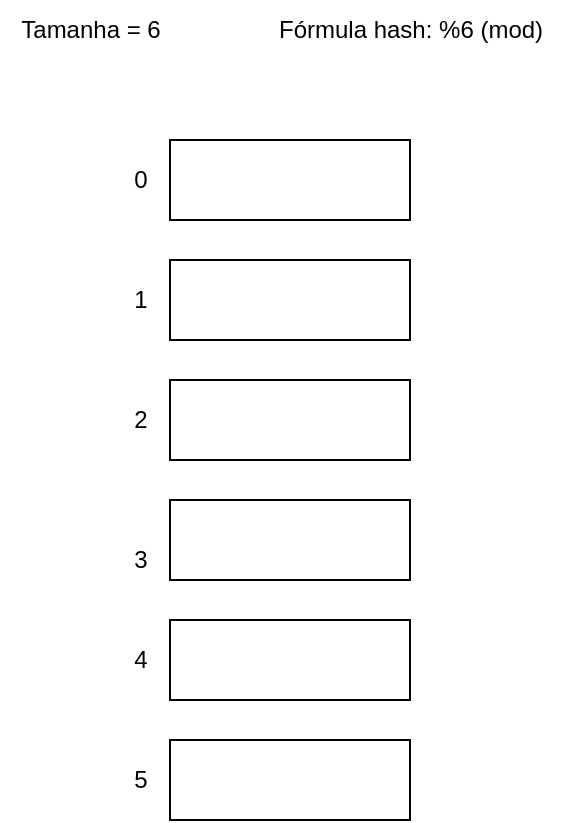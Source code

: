 <mxfile version="24.2.5" type="github" pages="18">
  <diagram name="1" id="ruXkZ6IsF1dIokIwz5nn">
    <mxGraphModel dx="995" dy="471" grid="1" gridSize="10" guides="1" tooltips="1" connect="1" arrows="1" fold="1" page="1" pageScale="1" pageWidth="850" pageHeight="1100" math="0" shadow="0">
      <root>
        <mxCell id="0" />
        <mxCell id="1" parent="0" />
        <mxCell id="znbGsqONTEyzQTN4cpGq-1" value="" style="group" vertex="1" connectable="0" parent="1">
          <mxGeometry x="90" y="80" width="150" height="40" as="geometry" />
        </mxCell>
        <mxCell id="znbGsqONTEyzQTN4cpGq-2" value="" style="rounded=0;whiteSpace=wrap;html=1;" vertex="1" parent="znbGsqONTEyzQTN4cpGq-1">
          <mxGeometry x="30" width="120" height="40" as="geometry" />
        </mxCell>
        <mxCell id="znbGsqONTEyzQTN4cpGq-3" value="0" style="text;html=1;align=center;verticalAlign=middle;resizable=0;points=[];autosize=1;strokeColor=none;fillColor=none;" vertex="1" parent="znbGsqONTEyzQTN4cpGq-1">
          <mxGeometry y="5" width="30" height="30" as="geometry" />
        </mxCell>
        <mxCell id="znbGsqONTEyzQTN4cpGq-4" value="" style="group" vertex="1" connectable="0" parent="1">
          <mxGeometry x="90" y="140" width="150" height="40" as="geometry" />
        </mxCell>
        <mxCell id="znbGsqONTEyzQTN4cpGq-5" value="" style="rounded=0;whiteSpace=wrap;html=1;" vertex="1" parent="znbGsqONTEyzQTN4cpGq-4">
          <mxGeometry x="30" width="120" height="40" as="geometry" />
        </mxCell>
        <mxCell id="znbGsqONTEyzQTN4cpGq-6" value="1" style="text;html=1;align=center;verticalAlign=middle;resizable=0;points=[];autosize=1;strokeColor=none;fillColor=none;" vertex="1" parent="znbGsqONTEyzQTN4cpGq-4">
          <mxGeometry y="5" width="30" height="30" as="geometry" />
        </mxCell>
        <mxCell id="znbGsqONTEyzQTN4cpGq-7" value="" style="group" vertex="1" connectable="0" parent="1">
          <mxGeometry x="90" y="200" width="150" height="40" as="geometry" />
        </mxCell>
        <mxCell id="znbGsqONTEyzQTN4cpGq-8" value="" style="rounded=0;whiteSpace=wrap;html=1;" vertex="1" parent="znbGsqONTEyzQTN4cpGq-7">
          <mxGeometry x="30" width="120" height="40" as="geometry" />
        </mxCell>
        <mxCell id="znbGsqONTEyzQTN4cpGq-9" value="2" style="text;html=1;align=center;verticalAlign=middle;resizable=0;points=[];autosize=1;strokeColor=none;fillColor=none;" vertex="1" parent="znbGsqONTEyzQTN4cpGq-7">
          <mxGeometry y="5" width="30" height="30" as="geometry" />
        </mxCell>
        <mxCell id="znbGsqONTEyzQTN4cpGq-10" value="" style="group" vertex="1" connectable="0" parent="1">
          <mxGeometry x="90" y="320" width="150" height="40" as="geometry" />
        </mxCell>
        <mxCell id="znbGsqONTEyzQTN4cpGq-11" value="" style="rounded=0;whiteSpace=wrap;html=1;" vertex="1" parent="znbGsqONTEyzQTN4cpGq-10">
          <mxGeometry x="30" width="120" height="40" as="geometry" />
        </mxCell>
        <mxCell id="znbGsqONTEyzQTN4cpGq-12" value="4" style="text;html=1;align=center;verticalAlign=middle;resizable=0;points=[];autosize=1;strokeColor=none;fillColor=none;" vertex="1" parent="znbGsqONTEyzQTN4cpGq-10">
          <mxGeometry y="5" width="30" height="30" as="geometry" />
        </mxCell>
        <mxCell id="znbGsqONTEyzQTN4cpGq-13" value="" style="group" vertex="1" connectable="0" parent="1">
          <mxGeometry x="90" y="270" width="150" height="40" as="geometry" />
        </mxCell>
        <mxCell id="znbGsqONTEyzQTN4cpGq-14" value="" style="rounded=0;whiteSpace=wrap;html=1;" vertex="1" parent="znbGsqONTEyzQTN4cpGq-13">
          <mxGeometry x="30" y="-10" width="120" height="40" as="geometry" />
        </mxCell>
        <mxCell id="znbGsqONTEyzQTN4cpGq-15" value="3" style="text;html=1;align=center;verticalAlign=middle;resizable=0;points=[];autosize=1;strokeColor=none;fillColor=none;" vertex="1" parent="znbGsqONTEyzQTN4cpGq-13">
          <mxGeometry y="5" width="30" height="30" as="geometry" />
        </mxCell>
        <mxCell id="znbGsqONTEyzQTN4cpGq-16" value="" style="group" vertex="1" connectable="0" parent="1">
          <mxGeometry x="90" y="380" width="150" height="40" as="geometry" />
        </mxCell>
        <mxCell id="znbGsqONTEyzQTN4cpGq-17" value="" style="rounded=0;whiteSpace=wrap;html=1;" vertex="1" parent="znbGsqONTEyzQTN4cpGq-16">
          <mxGeometry x="30" width="120" height="40" as="geometry" />
        </mxCell>
        <mxCell id="znbGsqONTEyzQTN4cpGq-18" value="5" style="text;html=1;align=center;verticalAlign=middle;resizable=0;points=[];autosize=1;strokeColor=none;fillColor=none;" vertex="1" parent="znbGsqONTEyzQTN4cpGq-16">
          <mxGeometry y="5" width="30" height="30" as="geometry" />
        </mxCell>
        <mxCell id="znbGsqONTEyzQTN4cpGq-22" value="Tamanha = 6" style="text;html=1;align=center;verticalAlign=middle;resizable=0;points=[];autosize=1;strokeColor=none;fillColor=none;" vertex="1" parent="1">
          <mxGeometry x="35" y="10" width="90" height="30" as="geometry" />
        </mxCell>
        <mxCell id="znbGsqONTEyzQTN4cpGq-23" value="Fórmula hash: %6 (mod)" style="text;html=1;align=center;verticalAlign=middle;resizable=0;points=[];autosize=1;strokeColor=none;fillColor=none;" vertex="1" parent="1">
          <mxGeometry x="160" y="10" width="160" height="30" as="geometry" />
        </mxCell>
      </root>
    </mxGraphModel>
  </diagram>
  <diagram name="2" id="35f4gPezqBdH7CMAheA8">
    <mxGraphModel dx="995" dy="471" grid="1" gridSize="10" guides="1" tooltips="1" connect="1" arrows="1" fold="1" page="1" pageScale="1" pageWidth="850" pageHeight="1100" math="0" shadow="0">
      <root>
        <mxCell id="jEiE_50zclWSANjYoY7J-0" />
        <mxCell id="jEiE_50zclWSANjYoY7J-1" parent="jEiE_50zclWSANjYoY7J-0" />
        <mxCell id="jEiE_50zclWSANjYoY7J-2" value="" style="group" vertex="1" connectable="0" parent="jEiE_50zclWSANjYoY7J-1">
          <mxGeometry x="90" y="80" width="150" height="40" as="geometry" />
        </mxCell>
        <mxCell id="jEiE_50zclWSANjYoY7J-3" value="" style="rounded=0;whiteSpace=wrap;html=1;" vertex="1" parent="jEiE_50zclWSANjYoY7J-2">
          <mxGeometry x="30" width="120" height="40" as="geometry" />
        </mxCell>
        <mxCell id="jEiE_50zclWSANjYoY7J-4" value="0" style="text;html=1;align=center;verticalAlign=middle;resizable=0;points=[];autosize=1;strokeColor=none;fillColor=none;" vertex="1" parent="jEiE_50zclWSANjYoY7J-2">
          <mxGeometry y="5" width="30" height="30" as="geometry" />
        </mxCell>
        <mxCell id="jEiE_50zclWSANjYoY7J-5" value="" style="group" vertex="1" connectable="0" parent="jEiE_50zclWSANjYoY7J-1">
          <mxGeometry x="90" y="140" width="150" height="40" as="geometry" />
        </mxCell>
        <mxCell id="jEiE_50zclWSANjYoY7J-6" value="13" style="rounded=0;whiteSpace=wrap;html=1;" vertex="1" parent="jEiE_50zclWSANjYoY7J-5">
          <mxGeometry x="30" width="120" height="40" as="geometry" />
        </mxCell>
        <mxCell id="jEiE_50zclWSANjYoY7J-7" value="1" style="text;html=1;align=center;verticalAlign=middle;resizable=0;points=[];autosize=1;strokeColor=none;fillColor=none;" vertex="1" parent="jEiE_50zclWSANjYoY7J-5">
          <mxGeometry y="5" width="30" height="30" as="geometry" />
        </mxCell>
        <mxCell id="jEiE_50zclWSANjYoY7J-8" value="" style="group" vertex="1" connectable="0" parent="jEiE_50zclWSANjYoY7J-1">
          <mxGeometry x="90" y="200" width="150" height="40" as="geometry" />
        </mxCell>
        <mxCell id="jEiE_50zclWSANjYoY7J-9" value="" style="rounded=0;whiteSpace=wrap;html=1;" vertex="1" parent="jEiE_50zclWSANjYoY7J-8">
          <mxGeometry x="30" width="120" height="40" as="geometry" />
        </mxCell>
        <mxCell id="jEiE_50zclWSANjYoY7J-10" value="2" style="text;html=1;align=center;verticalAlign=middle;resizable=0;points=[];autosize=1;strokeColor=none;fillColor=none;" vertex="1" parent="jEiE_50zclWSANjYoY7J-8">
          <mxGeometry y="5" width="30" height="30" as="geometry" />
        </mxCell>
        <mxCell id="jEiE_50zclWSANjYoY7J-11" value="" style="group" vertex="1" connectable="0" parent="jEiE_50zclWSANjYoY7J-1">
          <mxGeometry x="90" y="320" width="150" height="40" as="geometry" />
        </mxCell>
        <mxCell id="jEiE_50zclWSANjYoY7J-12" value="" style="rounded=0;whiteSpace=wrap;html=1;" vertex="1" parent="jEiE_50zclWSANjYoY7J-11">
          <mxGeometry x="30" width="120" height="40" as="geometry" />
        </mxCell>
        <mxCell id="jEiE_50zclWSANjYoY7J-13" value="4" style="text;html=1;align=center;verticalAlign=middle;resizable=0;points=[];autosize=1;strokeColor=none;fillColor=none;" vertex="1" parent="jEiE_50zclWSANjYoY7J-11">
          <mxGeometry y="5" width="30" height="30" as="geometry" />
        </mxCell>
        <mxCell id="jEiE_50zclWSANjYoY7J-14" value="" style="group" vertex="1" connectable="0" parent="jEiE_50zclWSANjYoY7J-1">
          <mxGeometry x="90" y="270" width="150" height="40" as="geometry" />
        </mxCell>
        <mxCell id="jEiE_50zclWSANjYoY7J-15" value="" style="rounded=0;whiteSpace=wrap;html=1;" vertex="1" parent="jEiE_50zclWSANjYoY7J-14">
          <mxGeometry x="30" y="-10" width="120" height="40" as="geometry" />
        </mxCell>
        <mxCell id="jEiE_50zclWSANjYoY7J-16" value="3" style="text;html=1;align=center;verticalAlign=middle;resizable=0;points=[];autosize=1;strokeColor=none;fillColor=none;" vertex="1" parent="jEiE_50zclWSANjYoY7J-14">
          <mxGeometry y="5" width="30" height="30" as="geometry" />
        </mxCell>
        <mxCell id="jEiE_50zclWSANjYoY7J-17" value="" style="group" vertex="1" connectable="0" parent="jEiE_50zclWSANjYoY7J-1">
          <mxGeometry x="90" y="380" width="150" height="40" as="geometry" />
        </mxCell>
        <mxCell id="jEiE_50zclWSANjYoY7J-18" value="" style="rounded=0;whiteSpace=wrap;html=1;" vertex="1" parent="jEiE_50zclWSANjYoY7J-17">
          <mxGeometry x="30" width="120" height="40" as="geometry" />
        </mxCell>
        <mxCell id="jEiE_50zclWSANjYoY7J-19" value="5" style="text;html=1;align=center;verticalAlign=middle;resizable=0;points=[];autosize=1;strokeColor=none;fillColor=none;" vertex="1" parent="jEiE_50zclWSANjYoY7J-17">
          <mxGeometry y="5" width="30" height="30" as="geometry" />
        </mxCell>
        <mxCell id="jEiE_50zclWSANjYoY7J-20" value="Tamanha = 6" style="text;html=1;align=center;verticalAlign=middle;resizable=0;points=[];autosize=1;strokeColor=none;fillColor=none;" vertex="1" parent="jEiE_50zclWSANjYoY7J-1">
          <mxGeometry x="35" y="10" width="90" height="30" as="geometry" />
        </mxCell>
        <mxCell id="jEiE_50zclWSANjYoY7J-21" value="Fórmula hash: %6 (mod)" style="text;html=1;align=center;verticalAlign=middle;resizable=0;points=[];autosize=1;strokeColor=none;fillColor=none;" vertex="1" parent="jEiE_50zclWSANjYoY7J-1">
          <mxGeometry x="160" y="10" width="160" height="30" as="geometry" />
        </mxCell>
        <mxCell id="soa0pJHgLhPslGKF0Ibc-0" value="Inserção" style="text;html=1;align=center;verticalAlign=middle;resizable=0;points=[];autosize=1;strokeColor=none;fillColor=none;" vertex="1" parent="jEiE_50zclWSANjYoY7J-1">
          <mxGeometry x="350" y="10" width="70" height="30" as="geometry" />
        </mxCell>
      </root>
    </mxGraphModel>
  </diagram>
  <diagram name="3" id="A2EC9Q1JuhMsL8vN11od">
    <mxGraphModel dx="995" dy="592" grid="1" gridSize="10" guides="1" tooltips="1" connect="1" arrows="1" fold="1" page="1" pageScale="1" pageWidth="850" pageHeight="1100" math="0" shadow="0">
      <root>
        <mxCell id="qdd3Hb_GRnOsf4YWv-0M-0" />
        <mxCell id="qdd3Hb_GRnOsf4YWv-0M-1" parent="qdd3Hb_GRnOsf4YWv-0M-0" />
        <mxCell id="qdd3Hb_GRnOsf4YWv-0M-2" value="" style="group" vertex="1" connectable="0" parent="qdd3Hb_GRnOsf4YWv-0M-1">
          <mxGeometry x="90" y="80" width="150" height="40" as="geometry" />
        </mxCell>
        <mxCell id="qdd3Hb_GRnOsf4YWv-0M-3" value="" style="rounded=0;whiteSpace=wrap;html=1;" vertex="1" parent="qdd3Hb_GRnOsf4YWv-0M-2">
          <mxGeometry x="30" width="120" height="40" as="geometry" />
        </mxCell>
        <mxCell id="qdd3Hb_GRnOsf4YWv-0M-4" value="0" style="text;html=1;align=center;verticalAlign=middle;resizable=0;points=[];autosize=1;strokeColor=none;fillColor=none;" vertex="1" parent="qdd3Hb_GRnOsf4YWv-0M-2">
          <mxGeometry y="5" width="30" height="30" as="geometry" />
        </mxCell>
        <mxCell id="qdd3Hb_GRnOsf4YWv-0M-5" value="" style="group" vertex="1" connectable="0" parent="qdd3Hb_GRnOsf4YWv-0M-1">
          <mxGeometry x="90" y="140" width="150" height="40" as="geometry" />
        </mxCell>
        <mxCell id="qdd3Hb_GRnOsf4YWv-0M-6" value="13" style="rounded=0;whiteSpace=wrap;html=1;" vertex="1" parent="qdd3Hb_GRnOsf4YWv-0M-5">
          <mxGeometry x="30" width="120" height="40" as="geometry" />
        </mxCell>
        <mxCell id="qdd3Hb_GRnOsf4YWv-0M-7" value="1" style="text;html=1;align=center;verticalAlign=middle;resizable=0;points=[];autosize=1;strokeColor=none;fillColor=none;" vertex="1" parent="qdd3Hb_GRnOsf4YWv-0M-5">
          <mxGeometry y="5" width="30" height="30" as="geometry" />
        </mxCell>
        <mxCell id="qdd3Hb_GRnOsf4YWv-0M-8" value="" style="group" vertex="1" connectable="0" parent="qdd3Hb_GRnOsf4YWv-0M-1">
          <mxGeometry x="90" y="200" width="150" height="40" as="geometry" />
        </mxCell>
        <mxCell id="qdd3Hb_GRnOsf4YWv-0M-9" value="" style="rounded=0;whiteSpace=wrap;html=1;" vertex="1" parent="qdd3Hb_GRnOsf4YWv-0M-8">
          <mxGeometry x="30" width="120" height="40" as="geometry" />
        </mxCell>
        <mxCell id="qdd3Hb_GRnOsf4YWv-0M-10" value="2" style="text;html=1;align=center;verticalAlign=middle;resizable=0;points=[];autosize=1;strokeColor=none;fillColor=none;" vertex="1" parent="qdd3Hb_GRnOsf4YWv-0M-8">
          <mxGeometry y="5" width="30" height="30" as="geometry" />
        </mxCell>
        <mxCell id="qdd3Hb_GRnOsf4YWv-0M-11" value="" style="group" vertex="1" connectable="0" parent="qdd3Hb_GRnOsf4YWv-0M-1">
          <mxGeometry x="90" y="320" width="150" height="40" as="geometry" />
        </mxCell>
        <mxCell id="qdd3Hb_GRnOsf4YWv-0M-12" value="" style="rounded=0;whiteSpace=wrap;html=1;" vertex="1" parent="qdd3Hb_GRnOsf4YWv-0M-11">
          <mxGeometry x="30" width="120" height="40" as="geometry" />
        </mxCell>
        <mxCell id="qdd3Hb_GRnOsf4YWv-0M-13" value="4" style="text;html=1;align=center;verticalAlign=middle;resizable=0;points=[];autosize=1;strokeColor=none;fillColor=none;" vertex="1" parent="qdd3Hb_GRnOsf4YWv-0M-11">
          <mxGeometry y="5" width="30" height="30" as="geometry" />
        </mxCell>
        <mxCell id="qdd3Hb_GRnOsf4YWv-0M-14" value="" style="group" vertex="1" connectable="0" parent="qdd3Hb_GRnOsf4YWv-0M-1">
          <mxGeometry x="90" y="270" width="150" height="40" as="geometry" />
        </mxCell>
        <mxCell id="qdd3Hb_GRnOsf4YWv-0M-15" value="" style="rounded=0;whiteSpace=wrap;html=1;" vertex="1" parent="qdd3Hb_GRnOsf4YWv-0M-14">
          <mxGeometry x="30" y="-10" width="120" height="40" as="geometry" />
        </mxCell>
        <mxCell id="qdd3Hb_GRnOsf4YWv-0M-16" value="3" style="text;html=1;align=center;verticalAlign=middle;resizable=0;points=[];autosize=1;strokeColor=none;fillColor=none;" vertex="1" parent="qdd3Hb_GRnOsf4YWv-0M-14">
          <mxGeometry y="5" width="30" height="30" as="geometry" />
        </mxCell>
        <mxCell id="qdd3Hb_GRnOsf4YWv-0M-17" value="" style="group" vertex="1" connectable="0" parent="qdd3Hb_GRnOsf4YWv-0M-1">
          <mxGeometry x="90" y="380" width="150" height="40" as="geometry" />
        </mxCell>
        <mxCell id="qdd3Hb_GRnOsf4YWv-0M-18" value="11" style="rounded=0;whiteSpace=wrap;html=1;" vertex="1" parent="qdd3Hb_GRnOsf4YWv-0M-17">
          <mxGeometry x="30" width="120" height="40" as="geometry" />
        </mxCell>
        <mxCell id="qdd3Hb_GRnOsf4YWv-0M-19" value="5" style="text;html=1;align=center;verticalAlign=middle;resizable=0;points=[];autosize=1;strokeColor=none;fillColor=none;" vertex="1" parent="qdd3Hb_GRnOsf4YWv-0M-17">
          <mxGeometry y="5" width="30" height="30" as="geometry" />
        </mxCell>
        <mxCell id="qdd3Hb_GRnOsf4YWv-0M-20" value="Tamanha = 6" style="text;html=1;align=center;verticalAlign=middle;resizable=0;points=[];autosize=1;strokeColor=none;fillColor=none;" vertex="1" parent="qdd3Hb_GRnOsf4YWv-0M-1">
          <mxGeometry x="35" y="10" width="90" height="30" as="geometry" />
        </mxCell>
        <mxCell id="qdd3Hb_GRnOsf4YWv-0M-21" value="Fórmula hash: %6 (mod)" style="text;html=1;align=center;verticalAlign=middle;resizable=0;points=[];autosize=1;strokeColor=none;fillColor=none;" vertex="1" parent="qdd3Hb_GRnOsf4YWv-0M-1">
          <mxGeometry x="160" y="10" width="160" height="30" as="geometry" />
        </mxCell>
      </root>
    </mxGraphModel>
  </diagram>
  <diagram name="4" id="jECH2PoqOZqd4FSsEVbb">
    <mxGraphModel dx="995" dy="592" grid="1" gridSize="10" guides="1" tooltips="1" connect="1" arrows="1" fold="1" page="1" pageScale="1" pageWidth="850" pageHeight="1100" math="0" shadow="0">
      <root>
        <mxCell id="3KcH0JGSH1h161kNB4X--0" />
        <mxCell id="3KcH0JGSH1h161kNB4X--1" parent="3KcH0JGSH1h161kNB4X--0" />
        <mxCell id="3KcH0JGSH1h161kNB4X--2" value="" style="group" vertex="1" connectable="0" parent="3KcH0JGSH1h161kNB4X--1">
          <mxGeometry x="90" y="80" width="150" height="40" as="geometry" />
        </mxCell>
        <mxCell id="3KcH0JGSH1h161kNB4X--3" value="" style="rounded=0;whiteSpace=wrap;html=1;" vertex="1" parent="3KcH0JGSH1h161kNB4X--2">
          <mxGeometry x="30" width="120" height="40" as="geometry" />
        </mxCell>
        <mxCell id="3KcH0JGSH1h161kNB4X--4" value="0" style="text;html=1;align=center;verticalAlign=middle;resizable=0;points=[];autosize=1;strokeColor=none;fillColor=none;" vertex="1" parent="3KcH0JGSH1h161kNB4X--2">
          <mxGeometry y="5" width="30" height="30" as="geometry" />
        </mxCell>
        <mxCell id="3KcH0JGSH1h161kNB4X--5" value="" style="group" vertex="1" connectable="0" parent="3KcH0JGSH1h161kNB4X--1">
          <mxGeometry x="90" y="140" width="150" height="40" as="geometry" />
        </mxCell>
        <mxCell id="3KcH0JGSH1h161kNB4X--6" value="13" style="rounded=0;whiteSpace=wrap;html=1;" vertex="1" parent="3KcH0JGSH1h161kNB4X--5">
          <mxGeometry x="30" width="120" height="40" as="geometry" />
        </mxCell>
        <mxCell id="3KcH0JGSH1h161kNB4X--7" value="1" style="text;html=1;align=center;verticalAlign=middle;resizable=0;points=[];autosize=1;strokeColor=none;fillColor=none;" vertex="1" parent="3KcH0JGSH1h161kNB4X--5">
          <mxGeometry y="5" width="30" height="30" as="geometry" />
        </mxCell>
        <mxCell id="3KcH0JGSH1h161kNB4X--8" value="" style="group" vertex="1" connectable="0" parent="3KcH0JGSH1h161kNB4X--1">
          <mxGeometry x="90" y="200" width="150" height="40" as="geometry" />
        </mxCell>
        <mxCell id="3KcH0JGSH1h161kNB4X--9" value="" style="rounded=0;whiteSpace=wrap;html=1;" vertex="1" parent="3KcH0JGSH1h161kNB4X--8">
          <mxGeometry x="30" width="120" height="40" as="geometry" />
        </mxCell>
        <mxCell id="3KcH0JGSH1h161kNB4X--10" value="2" style="text;html=1;align=center;verticalAlign=middle;resizable=0;points=[];autosize=1;strokeColor=none;fillColor=none;" vertex="1" parent="3KcH0JGSH1h161kNB4X--8">
          <mxGeometry y="5" width="30" height="30" as="geometry" />
        </mxCell>
        <mxCell id="3KcH0JGSH1h161kNB4X--11" value="" style="group" vertex="1" connectable="0" parent="3KcH0JGSH1h161kNB4X--1">
          <mxGeometry x="90" y="320" width="150" height="40" as="geometry" />
        </mxCell>
        <mxCell id="3KcH0JGSH1h161kNB4X--12" value="" style="rounded=0;whiteSpace=wrap;html=1;" vertex="1" parent="3KcH0JGSH1h161kNB4X--11">
          <mxGeometry x="30" width="120" height="40" as="geometry" />
        </mxCell>
        <mxCell id="3KcH0JGSH1h161kNB4X--13" value="4" style="text;html=1;align=center;verticalAlign=middle;resizable=0;points=[];autosize=1;strokeColor=none;fillColor=none;" vertex="1" parent="3KcH0JGSH1h161kNB4X--11">
          <mxGeometry y="5" width="30" height="30" as="geometry" />
        </mxCell>
        <mxCell id="3KcH0JGSH1h161kNB4X--14" value="" style="group" vertex="1" connectable="0" parent="3KcH0JGSH1h161kNB4X--1">
          <mxGeometry x="90" y="270" width="150" height="40" as="geometry" />
        </mxCell>
        <mxCell id="3KcH0JGSH1h161kNB4X--15" value="21" style="rounded=0;whiteSpace=wrap;html=1;" vertex="1" parent="3KcH0JGSH1h161kNB4X--14">
          <mxGeometry x="30" y="-10" width="120" height="40" as="geometry" />
        </mxCell>
        <mxCell id="3KcH0JGSH1h161kNB4X--16" value="3" style="text;html=1;align=center;verticalAlign=middle;resizable=0;points=[];autosize=1;strokeColor=none;fillColor=none;" vertex="1" parent="3KcH0JGSH1h161kNB4X--14">
          <mxGeometry y="5" width="30" height="30" as="geometry" />
        </mxCell>
        <mxCell id="3KcH0JGSH1h161kNB4X--17" value="" style="group" vertex="1" connectable="0" parent="3KcH0JGSH1h161kNB4X--1">
          <mxGeometry x="90" y="380" width="150" height="40" as="geometry" />
        </mxCell>
        <mxCell id="3KcH0JGSH1h161kNB4X--18" value="11" style="rounded=0;whiteSpace=wrap;html=1;" vertex="1" parent="3KcH0JGSH1h161kNB4X--17">
          <mxGeometry x="30" width="120" height="40" as="geometry" />
        </mxCell>
        <mxCell id="3KcH0JGSH1h161kNB4X--19" value="5" style="text;html=1;align=center;verticalAlign=middle;resizable=0;points=[];autosize=1;strokeColor=none;fillColor=none;" vertex="1" parent="3KcH0JGSH1h161kNB4X--17">
          <mxGeometry y="5" width="30" height="30" as="geometry" />
        </mxCell>
        <mxCell id="3KcH0JGSH1h161kNB4X--20" value="Tamanha = 6" style="text;html=1;align=center;verticalAlign=middle;resizable=0;points=[];autosize=1;strokeColor=none;fillColor=none;" vertex="1" parent="3KcH0JGSH1h161kNB4X--1">
          <mxGeometry x="35" y="10" width="90" height="30" as="geometry" />
        </mxCell>
        <mxCell id="3KcH0JGSH1h161kNB4X--21" value="Fórmula hash: %6 (mod)" style="text;html=1;align=center;verticalAlign=middle;resizable=0;points=[];autosize=1;strokeColor=none;fillColor=none;" vertex="1" parent="3KcH0JGSH1h161kNB4X--1">
          <mxGeometry x="160" y="10" width="160" height="30" as="geometry" />
        </mxCell>
      </root>
    </mxGraphModel>
  </diagram>
  <diagram name="5" id="yPHwDtWbocM1avhhzdSK">
    <mxGraphModel dx="995" dy="471" grid="1" gridSize="10" guides="1" tooltips="1" connect="1" arrows="1" fold="1" page="1" pageScale="1" pageWidth="850" pageHeight="1100" math="0" shadow="0">
      <root>
        <mxCell id="e0zLNAE6TxSwQrqriLQ9-0" />
        <mxCell id="e0zLNAE6TxSwQrqriLQ9-1" parent="e0zLNAE6TxSwQrqriLQ9-0" />
        <mxCell id="e0zLNAE6TxSwQrqriLQ9-2" value="" style="group" vertex="1" connectable="0" parent="e0zLNAE6TxSwQrqriLQ9-1">
          <mxGeometry x="90" y="80" width="150" height="40" as="geometry" />
        </mxCell>
        <mxCell id="e0zLNAE6TxSwQrqriLQ9-3" value="" style="rounded=0;whiteSpace=wrap;html=1;" vertex="1" parent="e0zLNAE6TxSwQrqriLQ9-2">
          <mxGeometry x="30" width="120" height="40" as="geometry" />
        </mxCell>
        <mxCell id="e0zLNAE6TxSwQrqriLQ9-4" value="0" style="text;html=1;align=center;verticalAlign=middle;resizable=0;points=[];autosize=1;strokeColor=none;fillColor=none;" vertex="1" parent="e0zLNAE6TxSwQrqriLQ9-2">
          <mxGeometry y="5" width="30" height="30" as="geometry" />
        </mxCell>
        <mxCell id="e0zLNAE6TxSwQrqriLQ9-5" value="" style="group" vertex="1" connectable="0" parent="e0zLNAE6TxSwQrqriLQ9-1">
          <mxGeometry x="90" y="140" width="150" height="40" as="geometry" />
        </mxCell>
        <mxCell id="e0zLNAE6TxSwQrqriLQ9-6" value="7" style="rounded=0;whiteSpace=wrap;html=1;" vertex="1" parent="e0zLNAE6TxSwQrqriLQ9-5">
          <mxGeometry x="30" width="120" height="40" as="geometry" />
        </mxCell>
        <mxCell id="e0zLNAE6TxSwQrqriLQ9-7" value="1" style="text;html=1;align=center;verticalAlign=middle;resizable=0;points=[];autosize=1;strokeColor=none;fillColor=none;" vertex="1" parent="e0zLNAE6TxSwQrqriLQ9-5">
          <mxGeometry y="5" width="30" height="30" as="geometry" />
        </mxCell>
        <mxCell id="e0zLNAE6TxSwQrqriLQ9-8" value="" style="group" vertex="1" connectable="0" parent="e0zLNAE6TxSwQrqriLQ9-1">
          <mxGeometry x="90" y="200" width="150" height="40" as="geometry" />
        </mxCell>
        <mxCell id="e0zLNAE6TxSwQrqriLQ9-9" value="" style="rounded=0;whiteSpace=wrap;html=1;" vertex="1" parent="e0zLNAE6TxSwQrqriLQ9-8">
          <mxGeometry x="30" width="120" height="40" as="geometry" />
        </mxCell>
        <mxCell id="e0zLNAE6TxSwQrqriLQ9-10" value="2" style="text;html=1;align=center;verticalAlign=middle;resizable=0;points=[];autosize=1;strokeColor=none;fillColor=none;" vertex="1" parent="e0zLNAE6TxSwQrqriLQ9-8">
          <mxGeometry y="5" width="30" height="30" as="geometry" />
        </mxCell>
        <mxCell id="e0zLNAE6TxSwQrqriLQ9-11" value="" style="group" vertex="1" connectable="0" parent="e0zLNAE6TxSwQrqriLQ9-1">
          <mxGeometry x="90" y="320" width="150" height="40" as="geometry" />
        </mxCell>
        <mxCell id="e0zLNAE6TxSwQrqriLQ9-12" value="" style="rounded=0;whiteSpace=wrap;html=1;" vertex="1" parent="e0zLNAE6TxSwQrqriLQ9-11">
          <mxGeometry x="30" width="120" height="40" as="geometry" />
        </mxCell>
        <mxCell id="e0zLNAE6TxSwQrqriLQ9-13" value="4" style="text;html=1;align=center;verticalAlign=middle;resizable=0;points=[];autosize=1;strokeColor=none;fillColor=none;" vertex="1" parent="e0zLNAE6TxSwQrqriLQ9-11">
          <mxGeometry y="5" width="30" height="30" as="geometry" />
        </mxCell>
        <mxCell id="e0zLNAE6TxSwQrqriLQ9-14" value="" style="group" vertex="1" connectable="0" parent="e0zLNAE6TxSwQrqriLQ9-1">
          <mxGeometry x="90" y="270" width="150" height="40" as="geometry" />
        </mxCell>
        <mxCell id="e0zLNAE6TxSwQrqriLQ9-15" value="21" style="rounded=0;whiteSpace=wrap;html=1;" vertex="1" parent="e0zLNAE6TxSwQrqriLQ9-14">
          <mxGeometry x="30" y="-10" width="120" height="40" as="geometry" />
        </mxCell>
        <mxCell id="e0zLNAE6TxSwQrqriLQ9-16" value="3" style="text;html=1;align=center;verticalAlign=middle;resizable=0;points=[];autosize=1;strokeColor=none;fillColor=none;" vertex="1" parent="e0zLNAE6TxSwQrqriLQ9-14">
          <mxGeometry y="5" width="30" height="30" as="geometry" />
        </mxCell>
        <mxCell id="e0zLNAE6TxSwQrqriLQ9-17" value="" style="group" vertex="1" connectable="0" parent="e0zLNAE6TxSwQrqriLQ9-1">
          <mxGeometry x="90" y="380" width="150" height="40" as="geometry" />
        </mxCell>
        <mxCell id="e0zLNAE6TxSwQrqriLQ9-18" value="11" style="rounded=0;whiteSpace=wrap;html=1;" vertex="1" parent="e0zLNAE6TxSwQrqriLQ9-17">
          <mxGeometry x="30" width="120" height="40" as="geometry" />
        </mxCell>
        <mxCell id="e0zLNAE6TxSwQrqriLQ9-19" value="5" style="text;html=1;align=center;verticalAlign=middle;resizable=0;points=[];autosize=1;strokeColor=none;fillColor=none;" vertex="1" parent="e0zLNAE6TxSwQrqriLQ9-17">
          <mxGeometry y="5" width="30" height="30" as="geometry" />
        </mxCell>
        <mxCell id="e0zLNAE6TxSwQrqriLQ9-20" value="Tamanha = 6" style="text;html=1;align=center;verticalAlign=middle;resizable=0;points=[];autosize=1;strokeColor=none;fillColor=none;" vertex="1" parent="e0zLNAE6TxSwQrqriLQ9-1">
          <mxGeometry x="35" y="10" width="90" height="30" as="geometry" />
        </mxCell>
        <mxCell id="e0zLNAE6TxSwQrqriLQ9-21" value="Fórmula hash: %6 (mod)" style="text;html=1;align=center;verticalAlign=middle;resizable=0;points=[];autosize=1;strokeColor=none;fillColor=none;" vertex="1" parent="e0zLNAE6TxSwQrqriLQ9-1">
          <mxGeometry x="160" y="10" width="160" height="30" as="geometry" />
        </mxCell>
        <mxCell id="c4WCxQbngyjmrCK89YOf-0" value="13" style="whiteSpace=wrap;html=1;rounded=0;" vertex="1" parent="e0zLNAE6TxSwQrqriLQ9-1">
          <mxGeometry x="320" y="140" width="40" height="40" as="geometry" />
        </mxCell>
        <mxCell id="c4WCxQbngyjmrCK89YOf-1" value="" style="edgeStyle=orthogonalEdgeStyle;rounded=0;orthogonalLoop=1;jettySize=auto;html=1;" edge="1" parent="e0zLNAE6TxSwQrqriLQ9-1" source="e0zLNAE6TxSwQrqriLQ9-6" target="c4WCxQbngyjmrCK89YOf-0">
          <mxGeometry relative="1" as="geometry" />
        </mxCell>
      </root>
    </mxGraphModel>
  </diagram>
  <diagram name="6" id="WJMSbYEgpZYL6I8WmEam">
    <mxGraphModel dx="995" dy="471" grid="1" gridSize="10" guides="1" tooltips="1" connect="1" arrows="1" fold="1" page="1" pageScale="1" pageWidth="850" pageHeight="1100" math="0" shadow="0">
      <root>
        <mxCell id="LdhBJR0AP9hTEKjCB_y2-0" />
        <mxCell id="LdhBJR0AP9hTEKjCB_y2-1" parent="LdhBJR0AP9hTEKjCB_y2-0" />
        <mxCell id="LdhBJR0AP9hTEKjCB_y2-2" value="" style="group" vertex="1" connectable="0" parent="LdhBJR0AP9hTEKjCB_y2-1">
          <mxGeometry x="90" y="80" width="150" height="40" as="geometry" />
        </mxCell>
        <mxCell id="LdhBJR0AP9hTEKjCB_y2-3" value="60" style="rounded=0;whiteSpace=wrap;html=1;" vertex="1" parent="LdhBJR0AP9hTEKjCB_y2-2">
          <mxGeometry x="30" width="120" height="40" as="geometry" />
        </mxCell>
        <mxCell id="LdhBJR0AP9hTEKjCB_y2-4" value="0" style="text;html=1;align=center;verticalAlign=middle;resizable=0;points=[];autosize=1;strokeColor=none;fillColor=none;" vertex="1" parent="LdhBJR0AP9hTEKjCB_y2-2">
          <mxGeometry y="5" width="30" height="30" as="geometry" />
        </mxCell>
        <mxCell id="LdhBJR0AP9hTEKjCB_y2-5" value="" style="group" vertex="1" connectable="0" parent="LdhBJR0AP9hTEKjCB_y2-1">
          <mxGeometry x="90" y="140" width="150" height="40" as="geometry" />
        </mxCell>
        <mxCell id="LdhBJR0AP9hTEKjCB_y2-6" value="7" style="rounded=0;whiteSpace=wrap;html=1;" vertex="1" parent="LdhBJR0AP9hTEKjCB_y2-5">
          <mxGeometry x="30" width="120" height="40" as="geometry" />
        </mxCell>
        <mxCell id="LdhBJR0AP9hTEKjCB_y2-7" value="1" style="text;html=1;align=center;verticalAlign=middle;resizable=0;points=[];autosize=1;strokeColor=none;fillColor=none;" vertex="1" parent="LdhBJR0AP9hTEKjCB_y2-5">
          <mxGeometry y="5" width="30" height="30" as="geometry" />
        </mxCell>
        <mxCell id="LdhBJR0AP9hTEKjCB_y2-8" value="" style="group" vertex="1" connectable="0" parent="LdhBJR0AP9hTEKjCB_y2-1">
          <mxGeometry x="90" y="200" width="150" height="40" as="geometry" />
        </mxCell>
        <mxCell id="LdhBJR0AP9hTEKjCB_y2-9" value="" style="rounded=0;whiteSpace=wrap;html=1;" vertex="1" parent="LdhBJR0AP9hTEKjCB_y2-8">
          <mxGeometry x="30" width="120" height="40" as="geometry" />
        </mxCell>
        <mxCell id="LdhBJR0AP9hTEKjCB_y2-10" value="2" style="text;html=1;align=center;verticalAlign=middle;resizable=0;points=[];autosize=1;strokeColor=none;fillColor=none;" vertex="1" parent="LdhBJR0AP9hTEKjCB_y2-8">
          <mxGeometry y="5" width="30" height="30" as="geometry" />
        </mxCell>
        <mxCell id="LdhBJR0AP9hTEKjCB_y2-11" value="" style="group" vertex="1" connectable="0" parent="LdhBJR0AP9hTEKjCB_y2-1">
          <mxGeometry x="90" y="320" width="150" height="40" as="geometry" />
        </mxCell>
        <mxCell id="LdhBJR0AP9hTEKjCB_y2-12" value="" style="rounded=0;whiteSpace=wrap;html=1;" vertex="1" parent="LdhBJR0AP9hTEKjCB_y2-11">
          <mxGeometry x="30" width="120" height="40" as="geometry" />
        </mxCell>
        <mxCell id="LdhBJR0AP9hTEKjCB_y2-13" value="4" style="text;html=1;align=center;verticalAlign=middle;resizable=0;points=[];autosize=1;strokeColor=none;fillColor=none;" vertex="1" parent="LdhBJR0AP9hTEKjCB_y2-11">
          <mxGeometry y="5" width="30" height="30" as="geometry" />
        </mxCell>
        <mxCell id="LdhBJR0AP9hTEKjCB_y2-14" value="" style="group" vertex="1" connectable="0" parent="LdhBJR0AP9hTEKjCB_y2-1">
          <mxGeometry x="90" y="270" width="150" height="40" as="geometry" />
        </mxCell>
        <mxCell id="LdhBJR0AP9hTEKjCB_y2-15" value="21" style="rounded=0;whiteSpace=wrap;html=1;" vertex="1" parent="LdhBJR0AP9hTEKjCB_y2-14">
          <mxGeometry x="30" y="-10" width="120" height="40" as="geometry" />
        </mxCell>
        <mxCell id="LdhBJR0AP9hTEKjCB_y2-16" value="3" style="text;html=1;align=center;verticalAlign=middle;resizable=0;points=[];autosize=1;strokeColor=none;fillColor=none;" vertex="1" parent="LdhBJR0AP9hTEKjCB_y2-14">
          <mxGeometry y="5" width="30" height="30" as="geometry" />
        </mxCell>
        <mxCell id="LdhBJR0AP9hTEKjCB_y2-17" value="" style="group" vertex="1" connectable="0" parent="LdhBJR0AP9hTEKjCB_y2-1">
          <mxGeometry x="90" y="380" width="150" height="40" as="geometry" />
        </mxCell>
        <mxCell id="LdhBJR0AP9hTEKjCB_y2-18" value="11" style="rounded=0;whiteSpace=wrap;html=1;" vertex="1" parent="LdhBJR0AP9hTEKjCB_y2-17">
          <mxGeometry x="30" width="120" height="40" as="geometry" />
        </mxCell>
        <mxCell id="LdhBJR0AP9hTEKjCB_y2-19" value="5" style="text;html=1;align=center;verticalAlign=middle;resizable=0;points=[];autosize=1;strokeColor=none;fillColor=none;" vertex="1" parent="LdhBJR0AP9hTEKjCB_y2-17">
          <mxGeometry y="5" width="30" height="30" as="geometry" />
        </mxCell>
        <mxCell id="LdhBJR0AP9hTEKjCB_y2-20" value="Tamanha = 6" style="text;html=1;align=center;verticalAlign=middle;resizable=0;points=[];autosize=1;strokeColor=none;fillColor=none;" vertex="1" parent="LdhBJR0AP9hTEKjCB_y2-1">
          <mxGeometry x="35" y="10" width="90" height="30" as="geometry" />
        </mxCell>
        <mxCell id="LdhBJR0AP9hTEKjCB_y2-21" value="Fórmula hash: %6 (mod)" style="text;html=1;align=center;verticalAlign=middle;resizable=0;points=[];autosize=1;strokeColor=none;fillColor=none;" vertex="1" parent="LdhBJR0AP9hTEKjCB_y2-1">
          <mxGeometry x="160" y="10" width="160" height="30" as="geometry" />
        </mxCell>
        <mxCell id="LdhBJR0AP9hTEKjCB_y2-22" value="13" style="whiteSpace=wrap;html=1;rounded=0;" vertex="1" parent="LdhBJR0AP9hTEKjCB_y2-1">
          <mxGeometry x="320" y="140" width="40" height="40" as="geometry" />
        </mxCell>
        <mxCell id="LdhBJR0AP9hTEKjCB_y2-23" value="" style="edgeStyle=orthogonalEdgeStyle;rounded=0;orthogonalLoop=1;jettySize=auto;html=1;" edge="1" parent="LdhBJR0AP9hTEKjCB_y2-1" source="LdhBJR0AP9hTEKjCB_y2-6" target="LdhBJR0AP9hTEKjCB_y2-22">
          <mxGeometry relative="1" as="geometry" />
        </mxCell>
      </root>
    </mxGraphModel>
  </diagram>
  <diagram name="7" id="B2PI3OBFncYl3teV_qjZ">
    <mxGraphModel dx="995" dy="471" grid="1" gridSize="10" guides="1" tooltips="1" connect="1" arrows="1" fold="1" page="1" pageScale="1" pageWidth="850" pageHeight="1100" math="0" shadow="0">
      <root>
        <mxCell id="lvxUJnUaB2I0xUQkt7or-0" />
        <mxCell id="lvxUJnUaB2I0xUQkt7or-1" parent="lvxUJnUaB2I0xUQkt7or-0" />
        <mxCell id="lvxUJnUaB2I0xUQkt7or-2" value="" style="group" vertex="1" connectable="0" parent="lvxUJnUaB2I0xUQkt7or-1">
          <mxGeometry x="90" y="80" width="150" height="40" as="geometry" />
        </mxCell>
        <mxCell id="lvxUJnUaB2I0xUQkt7or-3" value="60" style="rounded=0;whiteSpace=wrap;html=1;" vertex="1" parent="lvxUJnUaB2I0xUQkt7or-2">
          <mxGeometry x="30" width="120" height="40" as="geometry" />
        </mxCell>
        <mxCell id="lvxUJnUaB2I0xUQkt7or-4" value="0" style="text;html=1;align=center;verticalAlign=middle;resizable=0;points=[];autosize=1;strokeColor=none;fillColor=none;" vertex="1" parent="lvxUJnUaB2I0xUQkt7or-2">
          <mxGeometry y="5" width="30" height="30" as="geometry" />
        </mxCell>
        <mxCell id="lvxUJnUaB2I0xUQkt7or-5" value="" style="group" vertex="1" connectable="0" parent="lvxUJnUaB2I0xUQkt7or-1">
          <mxGeometry x="90" y="140" width="150" height="40" as="geometry" />
        </mxCell>
        <mxCell id="lvxUJnUaB2I0xUQkt7or-6" value="7" style="rounded=0;whiteSpace=wrap;html=1;" vertex="1" parent="lvxUJnUaB2I0xUQkt7or-5">
          <mxGeometry x="30" width="120" height="40" as="geometry" />
        </mxCell>
        <mxCell id="lvxUJnUaB2I0xUQkt7or-7" value="1" style="text;html=1;align=center;verticalAlign=middle;resizable=0;points=[];autosize=1;strokeColor=none;fillColor=none;" vertex="1" parent="lvxUJnUaB2I0xUQkt7or-5">
          <mxGeometry y="5" width="30" height="30" as="geometry" />
        </mxCell>
        <mxCell id="lvxUJnUaB2I0xUQkt7or-8" value="" style="group" vertex="1" connectable="0" parent="lvxUJnUaB2I0xUQkt7or-1">
          <mxGeometry x="90" y="200" width="150" height="40" as="geometry" />
        </mxCell>
        <mxCell id="lvxUJnUaB2I0xUQkt7or-9" value="" style="rounded=0;whiteSpace=wrap;html=1;" vertex="1" parent="lvxUJnUaB2I0xUQkt7or-8">
          <mxGeometry x="30" width="120" height="40" as="geometry" />
        </mxCell>
        <mxCell id="lvxUJnUaB2I0xUQkt7or-10" value="2" style="text;html=1;align=center;verticalAlign=middle;resizable=0;points=[];autosize=1;strokeColor=none;fillColor=none;" vertex="1" parent="lvxUJnUaB2I0xUQkt7or-8">
          <mxGeometry y="5" width="30" height="30" as="geometry" />
        </mxCell>
        <mxCell id="lvxUJnUaB2I0xUQkt7or-11" value="" style="group" vertex="1" connectable="0" parent="lvxUJnUaB2I0xUQkt7or-1">
          <mxGeometry x="90" y="320" width="150" height="40" as="geometry" />
        </mxCell>
        <mxCell id="lvxUJnUaB2I0xUQkt7or-12" value="4" style="rounded=0;whiteSpace=wrap;html=1;" vertex="1" parent="lvxUJnUaB2I0xUQkt7or-11">
          <mxGeometry x="30" width="120" height="40" as="geometry" />
        </mxCell>
        <mxCell id="lvxUJnUaB2I0xUQkt7or-13" value="4" style="text;html=1;align=center;verticalAlign=middle;resizable=0;points=[];autosize=1;strokeColor=none;fillColor=none;" vertex="1" parent="lvxUJnUaB2I0xUQkt7or-11">
          <mxGeometry y="5" width="30" height="30" as="geometry" />
        </mxCell>
        <mxCell id="lvxUJnUaB2I0xUQkt7or-14" value="" style="group" vertex="1" connectable="0" parent="lvxUJnUaB2I0xUQkt7or-1">
          <mxGeometry x="90" y="270" width="150" height="40" as="geometry" />
        </mxCell>
        <mxCell id="lvxUJnUaB2I0xUQkt7or-15" value="21" style="rounded=0;whiteSpace=wrap;html=1;" vertex="1" parent="lvxUJnUaB2I0xUQkt7or-14">
          <mxGeometry x="30" y="-10" width="120" height="40" as="geometry" />
        </mxCell>
        <mxCell id="lvxUJnUaB2I0xUQkt7or-16" value="3" style="text;html=1;align=center;verticalAlign=middle;resizable=0;points=[];autosize=1;strokeColor=none;fillColor=none;" vertex="1" parent="lvxUJnUaB2I0xUQkt7or-14">
          <mxGeometry y="5" width="30" height="30" as="geometry" />
        </mxCell>
        <mxCell id="lvxUJnUaB2I0xUQkt7or-17" value="" style="group" vertex="1" connectable="0" parent="lvxUJnUaB2I0xUQkt7or-1">
          <mxGeometry x="90" y="380" width="150" height="40" as="geometry" />
        </mxCell>
        <mxCell id="lvxUJnUaB2I0xUQkt7or-18" value="11" style="rounded=0;whiteSpace=wrap;html=1;" vertex="1" parent="lvxUJnUaB2I0xUQkt7or-17">
          <mxGeometry x="30" width="120" height="40" as="geometry" />
        </mxCell>
        <mxCell id="lvxUJnUaB2I0xUQkt7or-19" value="5" style="text;html=1;align=center;verticalAlign=middle;resizable=0;points=[];autosize=1;strokeColor=none;fillColor=none;" vertex="1" parent="lvxUJnUaB2I0xUQkt7or-17">
          <mxGeometry y="5" width="30" height="30" as="geometry" />
        </mxCell>
        <mxCell id="lvxUJnUaB2I0xUQkt7or-20" value="Tamanha = 6" style="text;html=1;align=center;verticalAlign=middle;resizable=0;points=[];autosize=1;strokeColor=none;fillColor=none;" vertex="1" parent="lvxUJnUaB2I0xUQkt7or-1">
          <mxGeometry x="35" y="10" width="90" height="30" as="geometry" />
        </mxCell>
        <mxCell id="lvxUJnUaB2I0xUQkt7or-21" value="Fórmula hash: %6 (mod)" style="text;html=1;align=center;verticalAlign=middle;resizable=0;points=[];autosize=1;strokeColor=none;fillColor=none;" vertex="1" parent="lvxUJnUaB2I0xUQkt7or-1">
          <mxGeometry x="160" y="10" width="160" height="30" as="geometry" />
        </mxCell>
        <mxCell id="lvxUJnUaB2I0xUQkt7or-22" value="13" style="whiteSpace=wrap;html=1;rounded=0;" vertex="1" parent="lvxUJnUaB2I0xUQkt7or-1">
          <mxGeometry x="320" y="140" width="40" height="40" as="geometry" />
        </mxCell>
        <mxCell id="lvxUJnUaB2I0xUQkt7or-23" value="" style="edgeStyle=orthogonalEdgeStyle;rounded=0;orthogonalLoop=1;jettySize=auto;html=1;" edge="1" parent="lvxUJnUaB2I0xUQkt7or-1" source="lvxUJnUaB2I0xUQkt7or-6" target="lvxUJnUaB2I0xUQkt7or-22">
          <mxGeometry relative="1" as="geometry" />
        </mxCell>
      </root>
    </mxGraphModel>
  </diagram>
  <diagram name="8" id="0lBRmxH1xuw-uvajmeqb">
    <mxGraphModel dx="995" dy="471" grid="1" gridSize="10" guides="1" tooltips="1" connect="1" arrows="1" fold="1" page="1" pageScale="1" pageWidth="850" pageHeight="1100" math="0" shadow="0">
      <root>
        <mxCell id="3ojhep8vi5KuEu-KEL7Z-0" />
        <mxCell id="3ojhep8vi5KuEu-KEL7Z-1" parent="3ojhep8vi5KuEu-KEL7Z-0" />
        <mxCell id="3ojhep8vi5KuEu-KEL7Z-2" value="" style="group" vertex="1" connectable="0" parent="3ojhep8vi5KuEu-KEL7Z-1">
          <mxGeometry x="90" y="80" width="150" height="40" as="geometry" />
        </mxCell>
        <mxCell id="3ojhep8vi5KuEu-KEL7Z-3" value="60" style="rounded=0;whiteSpace=wrap;html=1;" vertex="1" parent="3ojhep8vi5KuEu-KEL7Z-2">
          <mxGeometry x="30" width="120" height="40" as="geometry" />
        </mxCell>
        <mxCell id="3ojhep8vi5KuEu-KEL7Z-4" value="0" style="text;html=1;align=center;verticalAlign=middle;resizable=0;points=[];autosize=1;strokeColor=none;fillColor=none;" vertex="1" parent="3ojhep8vi5KuEu-KEL7Z-2">
          <mxGeometry y="5" width="30" height="30" as="geometry" />
        </mxCell>
        <mxCell id="3ojhep8vi5KuEu-KEL7Z-5" value="" style="group" vertex="1" connectable="0" parent="3ojhep8vi5KuEu-KEL7Z-1">
          <mxGeometry x="90" y="140" width="150" height="40" as="geometry" />
        </mxCell>
        <mxCell id="3ojhep8vi5KuEu-KEL7Z-6" value="49" style="rounded=0;whiteSpace=wrap;html=1;" vertex="1" parent="3ojhep8vi5KuEu-KEL7Z-5">
          <mxGeometry x="30" width="120" height="40" as="geometry" />
        </mxCell>
        <mxCell id="3ojhep8vi5KuEu-KEL7Z-7" value="1" style="text;html=1;align=center;verticalAlign=middle;resizable=0;points=[];autosize=1;strokeColor=none;fillColor=none;" vertex="1" parent="3ojhep8vi5KuEu-KEL7Z-5">
          <mxGeometry y="5" width="30" height="30" as="geometry" />
        </mxCell>
        <mxCell id="3ojhep8vi5KuEu-KEL7Z-8" value="" style="group" vertex="1" connectable="0" parent="3ojhep8vi5KuEu-KEL7Z-1">
          <mxGeometry x="90" y="200" width="150" height="40" as="geometry" />
        </mxCell>
        <mxCell id="3ojhep8vi5KuEu-KEL7Z-9" value="" style="rounded=0;whiteSpace=wrap;html=1;" vertex="1" parent="3ojhep8vi5KuEu-KEL7Z-8">
          <mxGeometry x="30" width="120" height="40" as="geometry" />
        </mxCell>
        <mxCell id="3ojhep8vi5KuEu-KEL7Z-10" value="2" style="text;html=1;align=center;verticalAlign=middle;resizable=0;points=[];autosize=1;strokeColor=none;fillColor=none;" vertex="1" parent="3ojhep8vi5KuEu-KEL7Z-8">
          <mxGeometry y="5" width="30" height="30" as="geometry" />
        </mxCell>
        <mxCell id="3ojhep8vi5KuEu-KEL7Z-11" value="" style="group" vertex="1" connectable="0" parent="3ojhep8vi5KuEu-KEL7Z-1">
          <mxGeometry x="90" y="320" width="150" height="40" as="geometry" />
        </mxCell>
        <mxCell id="3ojhep8vi5KuEu-KEL7Z-12" value="4" style="rounded=0;whiteSpace=wrap;html=1;" vertex="1" parent="3ojhep8vi5KuEu-KEL7Z-11">
          <mxGeometry x="30" width="120" height="40" as="geometry" />
        </mxCell>
        <mxCell id="3ojhep8vi5KuEu-KEL7Z-13" value="4" style="text;html=1;align=center;verticalAlign=middle;resizable=0;points=[];autosize=1;strokeColor=none;fillColor=none;" vertex="1" parent="3ojhep8vi5KuEu-KEL7Z-11">
          <mxGeometry y="5" width="30" height="30" as="geometry" />
        </mxCell>
        <mxCell id="3ojhep8vi5KuEu-KEL7Z-14" value="" style="group" vertex="1" connectable="0" parent="3ojhep8vi5KuEu-KEL7Z-1">
          <mxGeometry x="90" y="270" width="150" height="40" as="geometry" />
        </mxCell>
        <mxCell id="3ojhep8vi5KuEu-KEL7Z-15" value="21" style="rounded=0;whiteSpace=wrap;html=1;" vertex="1" parent="3ojhep8vi5KuEu-KEL7Z-14">
          <mxGeometry x="30" y="-10" width="120" height="40" as="geometry" />
        </mxCell>
        <mxCell id="3ojhep8vi5KuEu-KEL7Z-16" value="3" style="text;html=1;align=center;verticalAlign=middle;resizable=0;points=[];autosize=1;strokeColor=none;fillColor=none;" vertex="1" parent="3ojhep8vi5KuEu-KEL7Z-14">
          <mxGeometry y="5" width="30" height="30" as="geometry" />
        </mxCell>
        <mxCell id="3ojhep8vi5KuEu-KEL7Z-17" value="" style="group" vertex="1" connectable="0" parent="3ojhep8vi5KuEu-KEL7Z-1">
          <mxGeometry x="90" y="380" width="150" height="40" as="geometry" />
        </mxCell>
        <mxCell id="3ojhep8vi5KuEu-KEL7Z-18" value="11" style="rounded=0;whiteSpace=wrap;html=1;" vertex="1" parent="3ojhep8vi5KuEu-KEL7Z-17">
          <mxGeometry x="30" width="120" height="40" as="geometry" />
        </mxCell>
        <mxCell id="3ojhep8vi5KuEu-KEL7Z-19" value="5" style="text;html=1;align=center;verticalAlign=middle;resizable=0;points=[];autosize=1;strokeColor=none;fillColor=none;" vertex="1" parent="3ojhep8vi5KuEu-KEL7Z-17">
          <mxGeometry y="5" width="30" height="30" as="geometry" />
        </mxCell>
        <mxCell id="3ojhep8vi5KuEu-KEL7Z-20" value="Tamanha = 6" style="text;html=1;align=center;verticalAlign=middle;resizable=0;points=[];autosize=1;strokeColor=none;fillColor=none;" vertex="1" parent="3ojhep8vi5KuEu-KEL7Z-1">
          <mxGeometry x="35" y="10" width="90" height="30" as="geometry" />
        </mxCell>
        <mxCell id="3ojhep8vi5KuEu-KEL7Z-21" value="Fórmula hash: %6 (mod)" style="text;html=1;align=center;verticalAlign=middle;resizable=0;points=[];autosize=1;strokeColor=none;fillColor=none;" vertex="1" parent="3ojhep8vi5KuEu-KEL7Z-1">
          <mxGeometry x="160" y="10" width="160" height="30" as="geometry" />
        </mxCell>
        <mxCell id="xKBmKz3Wbf8zSEBVttAK-1" value="" style="edgeStyle=orthogonalEdgeStyle;rounded=0;orthogonalLoop=1;jettySize=auto;html=1;" edge="1" parent="3ojhep8vi5KuEu-KEL7Z-1" source="3ojhep8vi5KuEu-KEL7Z-22" target="xKBmKz3Wbf8zSEBVttAK-0">
          <mxGeometry relative="1" as="geometry" />
        </mxCell>
        <mxCell id="3ojhep8vi5KuEu-KEL7Z-22" value="7" style="whiteSpace=wrap;html=1;rounded=0;" vertex="1" parent="3ojhep8vi5KuEu-KEL7Z-1">
          <mxGeometry x="320" y="140" width="40" height="40" as="geometry" />
        </mxCell>
        <mxCell id="3ojhep8vi5KuEu-KEL7Z-23" value="" style="edgeStyle=orthogonalEdgeStyle;rounded=0;orthogonalLoop=1;jettySize=auto;html=1;" edge="1" parent="3ojhep8vi5KuEu-KEL7Z-1" source="3ojhep8vi5KuEu-KEL7Z-6" target="3ojhep8vi5KuEu-KEL7Z-22">
          <mxGeometry relative="1" as="geometry" />
        </mxCell>
        <mxCell id="xKBmKz3Wbf8zSEBVttAK-0" value="13" style="whiteSpace=wrap;html=1;rounded=0;" vertex="1" parent="3ojhep8vi5KuEu-KEL7Z-1">
          <mxGeometry x="440" y="140" width="40" height="40" as="geometry" />
        </mxCell>
      </root>
    </mxGraphModel>
  </diagram>
  <diagram name="9" id="v44rBteV9bg3PVYWk06O">
    <mxGraphModel dx="995" dy="471" grid="1" gridSize="10" guides="1" tooltips="1" connect="1" arrows="1" fold="1" page="1" pageScale="1" pageWidth="850" pageHeight="1100" math="0" shadow="0">
      <root>
        <mxCell id="sZgN-6ZiNTnkeXTxpBM8-0" />
        <mxCell id="sZgN-6ZiNTnkeXTxpBM8-1" parent="sZgN-6ZiNTnkeXTxpBM8-0" />
        <mxCell id="sZgN-6ZiNTnkeXTxpBM8-2" value="" style="group" vertex="1" connectable="0" parent="sZgN-6ZiNTnkeXTxpBM8-1">
          <mxGeometry x="90" y="80" width="150" height="40" as="geometry" />
        </mxCell>
        <mxCell id="sZgN-6ZiNTnkeXTxpBM8-3" value="60" style="rounded=0;whiteSpace=wrap;html=1;" vertex="1" parent="sZgN-6ZiNTnkeXTxpBM8-2">
          <mxGeometry x="30" width="120" height="40" as="geometry" />
        </mxCell>
        <mxCell id="sZgN-6ZiNTnkeXTxpBM8-4" value="0" style="text;html=1;align=center;verticalAlign=middle;resizable=0;points=[];autosize=1;strokeColor=none;fillColor=none;" vertex="1" parent="sZgN-6ZiNTnkeXTxpBM8-2">
          <mxGeometry y="5" width="30" height="30" as="geometry" />
        </mxCell>
        <mxCell id="sZgN-6ZiNTnkeXTxpBM8-5" value="" style="group" vertex="1" connectable="0" parent="sZgN-6ZiNTnkeXTxpBM8-1">
          <mxGeometry x="90" y="140" width="150" height="40" as="geometry" />
        </mxCell>
        <mxCell id="sZgN-6ZiNTnkeXTxpBM8-6" value="49" style="rounded=0;whiteSpace=wrap;html=1;" vertex="1" parent="sZgN-6ZiNTnkeXTxpBM8-5">
          <mxGeometry x="30" width="120" height="40" as="geometry" />
        </mxCell>
        <mxCell id="sZgN-6ZiNTnkeXTxpBM8-7" value="1" style="text;html=1;align=center;verticalAlign=middle;resizable=0;points=[];autosize=1;strokeColor=none;fillColor=none;" vertex="1" parent="sZgN-6ZiNTnkeXTxpBM8-5">
          <mxGeometry y="5" width="30" height="30" as="geometry" />
        </mxCell>
        <mxCell id="sZgN-6ZiNTnkeXTxpBM8-8" value="" style="group" vertex="1" connectable="0" parent="sZgN-6ZiNTnkeXTxpBM8-1">
          <mxGeometry x="90" y="200" width="150" height="40" as="geometry" />
        </mxCell>
        <mxCell id="sZgN-6ZiNTnkeXTxpBM8-9" value="" style="rounded=0;whiteSpace=wrap;html=1;" vertex="1" parent="sZgN-6ZiNTnkeXTxpBM8-8">
          <mxGeometry x="30" width="120" height="40" as="geometry" />
        </mxCell>
        <mxCell id="sZgN-6ZiNTnkeXTxpBM8-10" value="2" style="text;html=1;align=center;verticalAlign=middle;resizable=0;points=[];autosize=1;strokeColor=none;fillColor=none;" vertex="1" parent="sZgN-6ZiNTnkeXTxpBM8-8">
          <mxGeometry y="5" width="30" height="30" as="geometry" />
        </mxCell>
        <mxCell id="sZgN-6ZiNTnkeXTxpBM8-11" value="" style="group" vertex="1" connectable="0" parent="sZgN-6ZiNTnkeXTxpBM8-1">
          <mxGeometry x="90" y="320" width="150" height="40" as="geometry" />
        </mxCell>
        <mxCell id="sZgN-6ZiNTnkeXTxpBM8-12" value="4" style="rounded=0;whiteSpace=wrap;html=1;" vertex="1" parent="sZgN-6ZiNTnkeXTxpBM8-11">
          <mxGeometry x="30" width="120" height="40" as="geometry" />
        </mxCell>
        <mxCell id="sZgN-6ZiNTnkeXTxpBM8-13" value="4" style="text;html=1;align=center;verticalAlign=middle;resizable=0;points=[];autosize=1;strokeColor=none;fillColor=none;" vertex="1" parent="sZgN-6ZiNTnkeXTxpBM8-11">
          <mxGeometry y="5" width="30" height="30" as="geometry" />
        </mxCell>
        <mxCell id="sZgN-6ZiNTnkeXTxpBM8-14" value="" style="group" vertex="1" connectable="0" parent="sZgN-6ZiNTnkeXTxpBM8-1">
          <mxGeometry x="90" y="270" width="150" height="40" as="geometry" />
        </mxCell>
        <mxCell id="sZgN-6ZiNTnkeXTxpBM8-15" value="33" style="rounded=0;whiteSpace=wrap;html=1;" vertex="1" parent="sZgN-6ZiNTnkeXTxpBM8-14">
          <mxGeometry x="30" y="-10" width="120" height="40" as="geometry" />
        </mxCell>
        <mxCell id="sZgN-6ZiNTnkeXTxpBM8-16" value="3" style="text;html=1;align=center;verticalAlign=middle;resizable=0;points=[];autosize=1;strokeColor=none;fillColor=none;" vertex="1" parent="sZgN-6ZiNTnkeXTxpBM8-14">
          <mxGeometry y="5" width="30" height="30" as="geometry" />
        </mxCell>
        <mxCell id="sZgN-6ZiNTnkeXTxpBM8-17" value="" style="group" vertex="1" connectable="0" parent="sZgN-6ZiNTnkeXTxpBM8-1">
          <mxGeometry x="90" y="380" width="150" height="40" as="geometry" />
        </mxCell>
        <mxCell id="sZgN-6ZiNTnkeXTxpBM8-18" value="11" style="rounded=0;whiteSpace=wrap;html=1;" vertex="1" parent="sZgN-6ZiNTnkeXTxpBM8-17">
          <mxGeometry x="30" width="120" height="40" as="geometry" />
        </mxCell>
        <mxCell id="sZgN-6ZiNTnkeXTxpBM8-19" value="5" style="text;html=1;align=center;verticalAlign=middle;resizable=0;points=[];autosize=1;strokeColor=none;fillColor=none;" vertex="1" parent="sZgN-6ZiNTnkeXTxpBM8-17">
          <mxGeometry y="5" width="30" height="30" as="geometry" />
        </mxCell>
        <mxCell id="sZgN-6ZiNTnkeXTxpBM8-20" value="Tamanha = 6" style="text;html=1;align=center;verticalAlign=middle;resizable=0;points=[];autosize=1;strokeColor=none;fillColor=none;" vertex="1" parent="sZgN-6ZiNTnkeXTxpBM8-1">
          <mxGeometry x="35" y="10" width="90" height="30" as="geometry" />
        </mxCell>
        <mxCell id="sZgN-6ZiNTnkeXTxpBM8-21" value="Fórmula hash: %6 (mod)" style="text;html=1;align=center;verticalAlign=middle;resizable=0;points=[];autosize=1;strokeColor=none;fillColor=none;" vertex="1" parent="sZgN-6ZiNTnkeXTxpBM8-1">
          <mxGeometry x="160" y="10" width="160" height="30" as="geometry" />
        </mxCell>
        <mxCell id="sZgN-6ZiNTnkeXTxpBM8-22" value="" style="edgeStyle=orthogonalEdgeStyle;rounded=0;orthogonalLoop=1;jettySize=auto;html=1;" edge="1" parent="sZgN-6ZiNTnkeXTxpBM8-1" source="sZgN-6ZiNTnkeXTxpBM8-23" target="sZgN-6ZiNTnkeXTxpBM8-25">
          <mxGeometry relative="1" as="geometry" />
        </mxCell>
        <mxCell id="sZgN-6ZiNTnkeXTxpBM8-23" value="7" style="whiteSpace=wrap;html=1;rounded=0;" vertex="1" parent="sZgN-6ZiNTnkeXTxpBM8-1">
          <mxGeometry x="320" y="140" width="40" height="40" as="geometry" />
        </mxCell>
        <mxCell id="sZgN-6ZiNTnkeXTxpBM8-24" value="" style="edgeStyle=orthogonalEdgeStyle;rounded=0;orthogonalLoop=1;jettySize=auto;html=1;" edge="1" parent="sZgN-6ZiNTnkeXTxpBM8-1" source="sZgN-6ZiNTnkeXTxpBM8-6" target="sZgN-6ZiNTnkeXTxpBM8-23">
          <mxGeometry relative="1" as="geometry" />
        </mxCell>
        <mxCell id="sZgN-6ZiNTnkeXTxpBM8-25" value="13" style="whiteSpace=wrap;html=1;rounded=0;" vertex="1" parent="sZgN-6ZiNTnkeXTxpBM8-1">
          <mxGeometry x="440" y="140" width="40" height="40" as="geometry" />
        </mxCell>
        <mxCell id="YZ2P3NHKjoOE81FB_bj9-0" value="21" style="rounded=0;whiteSpace=wrap;html=1;" vertex="1" parent="sZgN-6ZiNTnkeXTxpBM8-1">
          <mxGeometry x="320" y="260" width="40" height="40" as="geometry" />
        </mxCell>
        <mxCell id="YZ2P3NHKjoOE81FB_bj9-1" value="" style="edgeStyle=orthogonalEdgeStyle;rounded=0;orthogonalLoop=1;jettySize=auto;html=1;" edge="1" parent="sZgN-6ZiNTnkeXTxpBM8-1" source="sZgN-6ZiNTnkeXTxpBM8-15" target="YZ2P3NHKjoOE81FB_bj9-0">
          <mxGeometry relative="1" as="geometry" />
        </mxCell>
      </root>
    </mxGraphModel>
  </diagram>
  <diagram name="10" id="hIICi_ppVhh1E782-c0v">
    <mxGraphModel dx="995" dy="471" grid="1" gridSize="10" guides="1" tooltips="1" connect="1" arrows="1" fold="1" page="1" pageScale="1" pageWidth="850" pageHeight="1100" math="0" shadow="0">
      <root>
        <mxCell id="xQf21cW78qOq50_FpVk8-0" />
        <mxCell id="xQf21cW78qOq50_FpVk8-1" parent="xQf21cW78qOq50_FpVk8-0" />
        <mxCell id="xQf21cW78qOq50_FpVk8-2" value="" style="group" vertex="1" connectable="0" parent="xQf21cW78qOq50_FpVk8-1">
          <mxGeometry x="90" y="80" width="150" height="40" as="geometry" />
        </mxCell>
        <mxCell id="xQf21cW78qOq50_FpVk8-3" value="60" style="rounded=0;whiteSpace=wrap;html=1;" vertex="1" parent="xQf21cW78qOq50_FpVk8-2">
          <mxGeometry x="30" width="120" height="40" as="geometry" />
        </mxCell>
        <mxCell id="xQf21cW78qOq50_FpVk8-4" value="0" style="text;html=1;align=center;verticalAlign=middle;resizable=0;points=[];autosize=1;strokeColor=none;fillColor=none;" vertex="1" parent="xQf21cW78qOq50_FpVk8-2">
          <mxGeometry y="5" width="30" height="30" as="geometry" />
        </mxCell>
        <mxCell id="xQf21cW78qOq50_FpVk8-5" value="" style="group" vertex="1" connectable="0" parent="xQf21cW78qOq50_FpVk8-1">
          <mxGeometry x="90" y="140" width="150" height="40" as="geometry" />
        </mxCell>
        <mxCell id="xQf21cW78qOq50_FpVk8-6" value="49" style="rounded=0;whiteSpace=wrap;html=1;" vertex="1" parent="xQf21cW78qOq50_FpVk8-5">
          <mxGeometry x="30" width="120" height="40" as="geometry" />
        </mxCell>
        <mxCell id="xQf21cW78qOq50_FpVk8-7" value="1" style="text;html=1;align=center;verticalAlign=middle;resizable=0;points=[];autosize=1;strokeColor=none;fillColor=none;" vertex="1" parent="xQf21cW78qOq50_FpVk8-5">
          <mxGeometry y="5" width="30" height="30" as="geometry" />
        </mxCell>
        <mxCell id="xQf21cW78qOq50_FpVk8-8" value="" style="group" vertex="1" connectable="0" parent="xQf21cW78qOq50_FpVk8-1">
          <mxGeometry x="90" y="200" width="150" height="40" as="geometry" />
        </mxCell>
        <mxCell id="xQf21cW78qOq50_FpVk8-9" value="" style="rounded=0;whiteSpace=wrap;html=1;" vertex="1" parent="xQf21cW78qOq50_FpVk8-8">
          <mxGeometry x="30" width="120" height="40" as="geometry" />
        </mxCell>
        <mxCell id="xQf21cW78qOq50_FpVk8-10" value="2" style="text;html=1;align=center;verticalAlign=middle;resizable=0;points=[];autosize=1;strokeColor=none;fillColor=none;" vertex="1" parent="xQf21cW78qOq50_FpVk8-8">
          <mxGeometry y="5" width="30" height="30" as="geometry" />
        </mxCell>
        <mxCell id="xQf21cW78qOq50_FpVk8-11" value="" style="group" vertex="1" connectable="0" parent="xQf21cW78qOq50_FpVk8-1">
          <mxGeometry x="90" y="320" width="150" height="40" as="geometry" />
        </mxCell>
        <mxCell id="xQf21cW78qOq50_FpVk8-12" value="40" style="rounded=0;whiteSpace=wrap;html=1;" vertex="1" parent="xQf21cW78qOq50_FpVk8-11">
          <mxGeometry x="30" width="120" height="40" as="geometry" />
        </mxCell>
        <mxCell id="xQf21cW78qOq50_FpVk8-13" value="4" style="text;html=1;align=center;verticalAlign=middle;resizable=0;points=[];autosize=1;strokeColor=none;fillColor=none;" vertex="1" parent="xQf21cW78qOq50_FpVk8-11">
          <mxGeometry y="5" width="30" height="30" as="geometry" />
        </mxCell>
        <mxCell id="xQf21cW78qOq50_FpVk8-14" value="" style="group" vertex="1" connectable="0" parent="xQf21cW78qOq50_FpVk8-1">
          <mxGeometry x="90" y="270" width="150" height="40" as="geometry" />
        </mxCell>
        <mxCell id="xQf21cW78qOq50_FpVk8-15" value="33" style="rounded=0;whiteSpace=wrap;html=1;" vertex="1" parent="xQf21cW78qOq50_FpVk8-14">
          <mxGeometry x="30" y="-10" width="120" height="40" as="geometry" />
        </mxCell>
        <mxCell id="xQf21cW78qOq50_FpVk8-16" value="3" style="text;html=1;align=center;verticalAlign=middle;resizable=0;points=[];autosize=1;strokeColor=none;fillColor=none;" vertex="1" parent="xQf21cW78qOq50_FpVk8-14">
          <mxGeometry y="5" width="30" height="30" as="geometry" />
        </mxCell>
        <mxCell id="xQf21cW78qOq50_FpVk8-17" value="" style="group" vertex="1" connectable="0" parent="xQf21cW78qOq50_FpVk8-1">
          <mxGeometry x="90" y="380" width="150" height="40" as="geometry" />
        </mxCell>
        <mxCell id="xQf21cW78qOq50_FpVk8-18" value="5" style="rounded=0;whiteSpace=wrap;html=1;" vertex="1" parent="xQf21cW78qOq50_FpVk8-17">
          <mxGeometry x="30" width="120" height="40" as="geometry" />
        </mxCell>
        <mxCell id="xQf21cW78qOq50_FpVk8-19" value="5" style="text;html=1;align=center;verticalAlign=middle;resizable=0;points=[];autosize=1;strokeColor=none;fillColor=none;" vertex="1" parent="xQf21cW78qOq50_FpVk8-17">
          <mxGeometry y="5" width="30" height="30" as="geometry" />
        </mxCell>
        <mxCell id="xQf21cW78qOq50_FpVk8-20" value="Tamanha = 6" style="text;html=1;align=center;verticalAlign=middle;resizable=0;points=[];autosize=1;strokeColor=none;fillColor=none;" vertex="1" parent="xQf21cW78qOq50_FpVk8-1">
          <mxGeometry x="35" y="10" width="90" height="30" as="geometry" />
        </mxCell>
        <mxCell id="xQf21cW78qOq50_FpVk8-21" value="Fórmula hash: %6 (mod)" style="text;html=1;align=center;verticalAlign=middle;resizable=0;points=[];autosize=1;strokeColor=none;fillColor=none;" vertex="1" parent="xQf21cW78qOq50_FpVk8-1">
          <mxGeometry x="160" y="10" width="160" height="30" as="geometry" />
        </mxCell>
        <mxCell id="xQf21cW78qOq50_FpVk8-22" value="" style="edgeStyle=orthogonalEdgeStyle;rounded=0;orthogonalLoop=1;jettySize=auto;html=1;" edge="1" parent="xQf21cW78qOq50_FpVk8-1" source="xQf21cW78qOq50_FpVk8-23" target="xQf21cW78qOq50_FpVk8-25">
          <mxGeometry relative="1" as="geometry" />
        </mxCell>
        <mxCell id="xQf21cW78qOq50_FpVk8-23" value="7" style="whiteSpace=wrap;html=1;rounded=0;" vertex="1" parent="xQf21cW78qOq50_FpVk8-1">
          <mxGeometry x="320" y="140" width="40" height="40" as="geometry" />
        </mxCell>
        <mxCell id="xQf21cW78qOq50_FpVk8-24" value="" style="edgeStyle=orthogonalEdgeStyle;rounded=0;orthogonalLoop=1;jettySize=auto;html=1;" edge="1" parent="xQf21cW78qOq50_FpVk8-1" source="xQf21cW78qOq50_FpVk8-6" target="xQf21cW78qOq50_FpVk8-23">
          <mxGeometry relative="1" as="geometry" />
        </mxCell>
        <mxCell id="xQf21cW78qOq50_FpVk8-25" value="13" style="whiteSpace=wrap;html=1;rounded=0;" vertex="1" parent="xQf21cW78qOq50_FpVk8-1">
          <mxGeometry x="440" y="140" width="40" height="40" as="geometry" />
        </mxCell>
        <mxCell id="xQf21cW78qOq50_FpVk8-26" value="21" style="rounded=0;whiteSpace=wrap;html=1;" vertex="1" parent="xQf21cW78qOq50_FpVk8-1">
          <mxGeometry x="320" y="260" width="40" height="40" as="geometry" />
        </mxCell>
        <mxCell id="xQf21cW78qOq50_FpVk8-27" value="" style="edgeStyle=orthogonalEdgeStyle;rounded=0;orthogonalLoop=1;jettySize=auto;html=1;" edge="1" parent="xQf21cW78qOq50_FpVk8-1" source="xQf21cW78qOq50_FpVk8-15" target="xQf21cW78qOq50_FpVk8-26">
          <mxGeometry relative="1" as="geometry" />
        </mxCell>
        <mxCell id="fXnhlmpa_A-lDmmN1SlG-0" value="4" style="rounded=0;whiteSpace=wrap;html=1;" vertex="1" parent="xQf21cW78qOq50_FpVk8-1">
          <mxGeometry x="320" y="320" width="40" height="40" as="geometry" />
        </mxCell>
        <mxCell id="fXnhlmpa_A-lDmmN1SlG-1" value="" style="edgeStyle=orthogonalEdgeStyle;rounded=0;orthogonalLoop=1;jettySize=auto;html=1;" edge="1" parent="xQf21cW78qOq50_FpVk8-1" source="xQf21cW78qOq50_FpVk8-12" target="fXnhlmpa_A-lDmmN1SlG-0">
          <mxGeometry relative="1" as="geometry" />
        </mxCell>
      </root>
    </mxGraphModel>
  </diagram>
  <diagram name="11" id="a3s4mRFCEYE_1LDFEhMD">
    <mxGraphModel dx="995" dy="471" grid="1" gridSize="10" guides="1" tooltips="1" connect="1" arrows="1" fold="1" page="1" pageScale="1" pageWidth="850" pageHeight="1100" math="0" shadow="0">
      <root>
        <mxCell id="ImwH4G9YxKJO1ewqIaxo-0" />
        <mxCell id="ImwH4G9YxKJO1ewqIaxo-1" parent="ImwH4G9YxKJO1ewqIaxo-0" />
        <mxCell id="ImwH4G9YxKJO1ewqIaxo-2" value="" style="group" vertex="1" connectable="0" parent="ImwH4G9YxKJO1ewqIaxo-1">
          <mxGeometry x="90" y="80" width="150" height="40" as="geometry" />
        </mxCell>
        <mxCell id="ImwH4G9YxKJO1ewqIaxo-3" value="60" style="rounded=0;whiteSpace=wrap;html=1;" vertex="1" parent="ImwH4G9YxKJO1ewqIaxo-2">
          <mxGeometry x="30" width="120" height="40" as="geometry" />
        </mxCell>
        <mxCell id="ImwH4G9YxKJO1ewqIaxo-4" value="0" style="text;html=1;align=center;verticalAlign=middle;resizable=0;points=[];autosize=1;strokeColor=none;fillColor=none;" vertex="1" parent="ImwH4G9YxKJO1ewqIaxo-2">
          <mxGeometry y="5" width="30" height="30" as="geometry" />
        </mxCell>
        <mxCell id="ImwH4G9YxKJO1ewqIaxo-5" value="" style="group" vertex="1" connectable="0" parent="ImwH4G9YxKJO1ewqIaxo-1">
          <mxGeometry x="90" y="140" width="150" height="40" as="geometry" />
        </mxCell>
        <mxCell id="ImwH4G9YxKJO1ewqIaxo-6" value="49" style="rounded=0;whiteSpace=wrap;html=1;" vertex="1" parent="ImwH4G9YxKJO1ewqIaxo-5">
          <mxGeometry x="30" width="120" height="40" as="geometry" />
        </mxCell>
        <mxCell id="ImwH4G9YxKJO1ewqIaxo-7" value="1" style="text;html=1;align=center;verticalAlign=middle;resizable=0;points=[];autosize=1;strokeColor=none;fillColor=none;" vertex="1" parent="ImwH4G9YxKJO1ewqIaxo-5">
          <mxGeometry y="5" width="30" height="30" as="geometry" />
        </mxCell>
        <mxCell id="ImwH4G9YxKJO1ewqIaxo-8" value="" style="group" vertex="1" connectable="0" parent="ImwH4G9YxKJO1ewqIaxo-1">
          <mxGeometry x="90" y="200" width="150" height="40" as="geometry" />
        </mxCell>
        <mxCell id="ImwH4G9YxKJO1ewqIaxo-9" value="" style="rounded=0;whiteSpace=wrap;html=1;" vertex="1" parent="ImwH4G9YxKJO1ewqIaxo-8">
          <mxGeometry x="30" width="120" height="40" as="geometry" />
        </mxCell>
        <mxCell id="ImwH4G9YxKJO1ewqIaxo-10" value="2" style="text;html=1;align=center;verticalAlign=middle;resizable=0;points=[];autosize=1;strokeColor=none;fillColor=none;" vertex="1" parent="ImwH4G9YxKJO1ewqIaxo-8">
          <mxGeometry y="5" width="30" height="30" as="geometry" />
        </mxCell>
        <mxCell id="ImwH4G9YxKJO1ewqIaxo-11" value="" style="group" vertex="1" connectable="0" parent="ImwH4G9YxKJO1ewqIaxo-1">
          <mxGeometry x="90" y="320" width="150" height="40" as="geometry" />
        </mxCell>
        <mxCell id="ImwH4G9YxKJO1ewqIaxo-12" value="40" style="rounded=0;whiteSpace=wrap;html=1;" vertex="1" parent="ImwH4G9YxKJO1ewqIaxo-11">
          <mxGeometry x="30" width="120" height="40" as="geometry" />
        </mxCell>
        <mxCell id="ImwH4G9YxKJO1ewqIaxo-13" value="4" style="text;html=1;align=center;verticalAlign=middle;resizable=0;points=[];autosize=1;strokeColor=none;fillColor=none;" vertex="1" parent="ImwH4G9YxKJO1ewqIaxo-11">
          <mxGeometry y="5" width="30" height="30" as="geometry" />
        </mxCell>
        <mxCell id="ImwH4G9YxKJO1ewqIaxo-14" value="" style="group" vertex="1" connectable="0" parent="ImwH4G9YxKJO1ewqIaxo-1">
          <mxGeometry x="90" y="270" width="150" height="40" as="geometry" />
        </mxCell>
        <mxCell id="ImwH4G9YxKJO1ewqIaxo-15" value="33" style="rounded=0;whiteSpace=wrap;html=1;" vertex="1" parent="ImwH4G9YxKJO1ewqIaxo-14">
          <mxGeometry x="30" y="-10" width="120" height="40" as="geometry" />
        </mxCell>
        <mxCell id="ImwH4G9YxKJO1ewqIaxo-16" value="3" style="text;html=1;align=center;verticalAlign=middle;resizable=0;points=[];autosize=1;strokeColor=none;fillColor=none;" vertex="1" parent="ImwH4G9YxKJO1ewqIaxo-14">
          <mxGeometry y="5" width="30" height="30" as="geometry" />
        </mxCell>
        <mxCell id="ImwH4G9YxKJO1ewqIaxo-17" value="" style="group" vertex="1" connectable="0" parent="ImwH4G9YxKJO1ewqIaxo-1">
          <mxGeometry x="90" y="380" width="150" height="40" as="geometry" />
        </mxCell>
        <mxCell id="ImwH4G9YxKJO1ewqIaxo-18" value="5" style="rounded=0;whiteSpace=wrap;html=1;" vertex="1" parent="ImwH4G9YxKJO1ewqIaxo-17">
          <mxGeometry x="30" width="120" height="40" as="geometry" />
        </mxCell>
        <mxCell id="ImwH4G9YxKJO1ewqIaxo-19" value="5" style="text;html=1;align=center;verticalAlign=middle;resizable=0;points=[];autosize=1;strokeColor=none;fillColor=none;" vertex="1" parent="ImwH4G9YxKJO1ewqIaxo-17">
          <mxGeometry y="5" width="30" height="30" as="geometry" />
        </mxCell>
        <mxCell id="ImwH4G9YxKJO1ewqIaxo-20" value="Tamanha = 6" style="text;html=1;align=center;verticalAlign=middle;resizable=0;points=[];autosize=1;strokeColor=none;fillColor=none;" vertex="1" parent="ImwH4G9YxKJO1ewqIaxo-1">
          <mxGeometry x="35" y="10" width="90" height="30" as="geometry" />
        </mxCell>
        <mxCell id="ImwH4G9YxKJO1ewqIaxo-21" value="Fórmula hash: %6 (mod)" style="text;html=1;align=center;verticalAlign=middle;resizable=0;points=[];autosize=1;strokeColor=none;fillColor=none;" vertex="1" parent="ImwH4G9YxKJO1ewqIaxo-1">
          <mxGeometry x="160" y="10" width="160" height="30" as="geometry" />
        </mxCell>
        <mxCell id="ImwH4G9YxKJO1ewqIaxo-22" value="" style="edgeStyle=orthogonalEdgeStyle;rounded=0;orthogonalLoop=1;jettySize=auto;html=1;" edge="1" parent="ImwH4G9YxKJO1ewqIaxo-1" source="ImwH4G9YxKJO1ewqIaxo-23" target="ImwH4G9YxKJO1ewqIaxo-25">
          <mxGeometry relative="1" as="geometry" />
        </mxCell>
        <mxCell id="ImwH4G9YxKJO1ewqIaxo-23" value="7" style="whiteSpace=wrap;html=1;rounded=0;" vertex="1" parent="ImwH4G9YxKJO1ewqIaxo-1">
          <mxGeometry x="320" y="140" width="40" height="40" as="geometry" />
        </mxCell>
        <mxCell id="ImwH4G9YxKJO1ewqIaxo-24" value="" style="edgeStyle=orthogonalEdgeStyle;rounded=0;orthogonalLoop=1;jettySize=auto;html=1;" edge="1" parent="ImwH4G9YxKJO1ewqIaxo-1" source="ImwH4G9YxKJO1ewqIaxo-6" target="ImwH4G9YxKJO1ewqIaxo-23">
          <mxGeometry relative="1" as="geometry" />
        </mxCell>
        <mxCell id="ImwH4G9YxKJO1ewqIaxo-25" value="13" style="whiteSpace=wrap;html=1;rounded=0;" vertex="1" parent="ImwH4G9YxKJO1ewqIaxo-1">
          <mxGeometry x="440" y="140" width="40" height="40" as="geometry" />
        </mxCell>
        <mxCell id="ImwH4G9YxKJO1ewqIaxo-26" value="21" style="rounded=0;whiteSpace=wrap;html=1;" vertex="1" parent="ImwH4G9YxKJO1ewqIaxo-1">
          <mxGeometry x="320" y="260" width="40" height="40" as="geometry" />
        </mxCell>
        <mxCell id="ImwH4G9YxKJO1ewqIaxo-27" value="" style="edgeStyle=orthogonalEdgeStyle;rounded=0;orthogonalLoop=1;jettySize=auto;html=1;" edge="1" parent="ImwH4G9YxKJO1ewqIaxo-1" source="ImwH4G9YxKJO1ewqIaxo-15" target="ImwH4G9YxKJO1ewqIaxo-26">
          <mxGeometry relative="1" as="geometry" />
        </mxCell>
        <mxCell id="ImwH4G9YxKJO1ewqIaxo-28" value="4" style="rounded=0;whiteSpace=wrap;html=1;" vertex="1" parent="ImwH4G9YxKJO1ewqIaxo-1">
          <mxGeometry x="320" y="320" width="40" height="40" as="geometry" />
        </mxCell>
        <mxCell id="ImwH4G9YxKJO1ewqIaxo-29" value="" style="edgeStyle=orthogonalEdgeStyle;rounded=0;orthogonalLoop=1;jettySize=auto;html=1;" edge="1" parent="ImwH4G9YxKJO1ewqIaxo-1" source="ImwH4G9YxKJO1ewqIaxo-12" target="ImwH4G9YxKJO1ewqIaxo-28">
          <mxGeometry relative="1" as="geometry" />
        </mxCell>
        <mxCell id="ImwH4G9YxKJO1ewqIaxo-30" value="11" style="rounded=0;whiteSpace=wrap;html=1;" vertex="1" parent="ImwH4G9YxKJO1ewqIaxo-1">
          <mxGeometry x="320" y="380" width="40" height="40" as="geometry" />
        </mxCell>
        <mxCell id="ImwH4G9YxKJO1ewqIaxo-31" value="" style="edgeStyle=orthogonalEdgeStyle;rounded=0;orthogonalLoop=1;jettySize=auto;html=1;" edge="1" parent="ImwH4G9YxKJO1ewqIaxo-1" source="ImwH4G9YxKJO1ewqIaxo-18" target="ImwH4G9YxKJO1ewqIaxo-30">
          <mxGeometry relative="1" as="geometry" />
        </mxCell>
      </root>
    </mxGraphModel>
  </diagram>
  <diagram name="12" id="h3gEWtu68YJji2jpks58">
    <mxGraphModel dx="995" dy="471" grid="1" gridSize="10" guides="1" tooltips="1" connect="1" arrows="1" fold="1" page="1" pageScale="1" pageWidth="850" pageHeight="1100" math="0" shadow="0">
      <root>
        <mxCell id="rECobbZ6eHzLv6hmyTzP-0" />
        <mxCell id="rECobbZ6eHzLv6hmyTzP-1" parent="rECobbZ6eHzLv6hmyTzP-0" />
        <mxCell id="rECobbZ6eHzLv6hmyTzP-2" value="" style="group" vertex="1" connectable="0" parent="rECobbZ6eHzLv6hmyTzP-1">
          <mxGeometry x="90" y="80" width="150" height="40" as="geometry" />
        </mxCell>
        <mxCell id="rECobbZ6eHzLv6hmyTzP-3" value="60" style="rounded=0;whiteSpace=wrap;html=1;" vertex="1" parent="rECobbZ6eHzLv6hmyTzP-2">
          <mxGeometry x="30" width="120" height="40" as="geometry" />
        </mxCell>
        <mxCell id="rECobbZ6eHzLv6hmyTzP-4" value="0" style="text;html=1;align=center;verticalAlign=middle;resizable=0;points=[];autosize=1;strokeColor=none;fillColor=none;" vertex="1" parent="rECobbZ6eHzLv6hmyTzP-2">
          <mxGeometry y="5" width="30" height="30" as="geometry" />
        </mxCell>
        <mxCell id="rECobbZ6eHzLv6hmyTzP-5" value="" style="group" vertex="1" connectable="0" parent="rECobbZ6eHzLv6hmyTzP-1">
          <mxGeometry x="90" y="140" width="150" height="40" as="geometry" />
        </mxCell>
        <mxCell id="rECobbZ6eHzLv6hmyTzP-6" value="49" style="rounded=0;whiteSpace=wrap;html=1;" vertex="1" parent="rECobbZ6eHzLv6hmyTzP-5">
          <mxGeometry x="30" width="120" height="40" as="geometry" />
        </mxCell>
        <mxCell id="rECobbZ6eHzLv6hmyTzP-7" value="1" style="text;html=1;align=center;verticalAlign=middle;resizable=0;points=[];autosize=1;strokeColor=none;fillColor=none;" vertex="1" parent="rECobbZ6eHzLv6hmyTzP-5">
          <mxGeometry y="5" width="30" height="30" as="geometry" />
        </mxCell>
        <mxCell id="rECobbZ6eHzLv6hmyTzP-8" value="" style="group" vertex="1" connectable="0" parent="rECobbZ6eHzLv6hmyTzP-1">
          <mxGeometry x="90" y="200" width="150" height="40" as="geometry" />
        </mxCell>
        <mxCell id="rECobbZ6eHzLv6hmyTzP-9" value="8" style="rounded=0;whiteSpace=wrap;html=1;" vertex="1" parent="rECobbZ6eHzLv6hmyTzP-8">
          <mxGeometry x="30" width="120" height="40" as="geometry" />
        </mxCell>
        <mxCell id="rECobbZ6eHzLv6hmyTzP-10" value="2" style="text;html=1;align=center;verticalAlign=middle;resizable=0;points=[];autosize=1;strokeColor=none;fillColor=none;" vertex="1" parent="rECobbZ6eHzLv6hmyTzP-8">
          <mxGeometry y="5" width="30" height="30" as="geometry" />
        </mxCell>
        <mxCell id="rECobbZ6eHzLv6hmyTzP-11" value="" style="group" vertex="1" connectable="0" parent="rECobbZ6eHzLv6hmyTzP-1">
          <mxGeometry x="90" y="320" width="150" height="40" as="geometry" />
        </mxCell>
        <mxCell id="rECobbZ6eHzLv6hmyTzP-12" value="40" style="rounded=0;whiteSpace=wrap;html=1;" vertex="1" parent="rECobbZ6eHzLv6hmyTzP-11">
          <mxGeometry x="30" width="120" height="40" as="geometry" />
        </mxCell>
        <mxCell id="rECobbZ6eHzLv6hmyTzP-13" value="4" style="text;html=1;align=center;verticalAlign=middle;resizable=0;points=[];autosize=1;strokeColor=none;fillColor=none;" vertex="1" parent="rECobbZ6eHzLv6hmyTzP-11">
          <mxGeometry y="5" width="30" height="30" as="geometry" />
        </mxCell>
        <mxCell id="rECobbZ6eHzLv6hmyTzP-14" value="" style="group" vertex="1" connectable="0" parent="rECobbZ6eHzLv6hmyTzP-1">
          <mxGeometry x="90" y="270" width="150" height="40" as="geometry" />
        </mxCell>
        <mxCell id="rECobbZ6eHzLv6hmyTzP-15" value="33" style="rounded=0;whiteSpace=wrap;html=1;" vertex="1" parent="rECobbZ6eHzLv6hmyTzP-14">
          <mxGeometry x="30" y="-10" width="120" height="40" as="geometry" />
        </mxCell>
        <mxCell id="rECobbZ6eHzLv6hmyTzP-16" value="3" style="text;html=1;align=center;verticalAlign=middle;resizable=0;points=[];autosize=1;strokeColor=none;fillColor=none;" vertex="1" parent="rECobbZ6eHzLv6hmyTzP-14">
          <mxGeometry y="5" width="30" height="30" as="geometry" />
        </mxCell>
        <mxCell id="rECobbZ6eHzLv6hmyTzP-17" value="" style="group" vertex="1" connectable="0" parent="rECobbZ6eHzLv6hmyTzP-1">
          <mxGeometry x="90" y="380" width="150" height="40" as="geometry" />
        </mxCell>
        <mxCell id="rECobbZ6eHzLv6hmyTzP-18" value="5" style="rounded=0;whiteSpace=wrap;html=1;" vertex="1" parent="rECobbZ6eHzLv6hmyTzP-17">
          <mxGeometry x="30" width="120" height="40" as="geometry" />
        </mxCell>
        <mxCell id="rECobbZ6eHzLv6hmyTzP-19" value="5" style="text;html=1;align=center;verticalAlign=middle;resizable=0;points=[];autosize=1;strokeColor=none;fillColor=none;" vertex="1" parent="rECobbZ6eHzLv6hmyTzP-17">
          <mxGeometry y="5" width="30" height="30" as="geometry" />
        </mxCell>
        <mxCell id="rECobbZ6eHzLv6hmyTzP-20" value="Tamanha = 6" style="text;html=1;align=center;verticalAlign=middle;resizable=0;points=[];autosize=1;strokeColor=none;fillColor=none;" vertex="1" parent="rECobbZ6eHzLv6hmyTzP-1">
          <mxGeometry x="35" y="10" width="90" height="30" as="geometry" />
        </mxCell>
        <mxCell id="rECobbZ6eHzLv6hmyTzP-21" value="Fórmula hash: %6 (mod)" style="text;html=1;align=center;verticalAlign=middle;resizable=0;points=[];autosize=1;strokeColor=none;fillColor=none;" vertex="1" parent="rECobbZ6eHzLv6hmyTzP-1">
          <mxGeometry x="160" y="10" width="160" height="30" as="geometry" />
        </mxCell>
        <mxCell id="rECobbZ6eHzLv6hmyTzP-22" value="" style="edgeStyle=orthogonalEdgeStyle;rounded=0;orthogonalLoop=1;jettySize=auto;html=1;" edge="1" parent="rECobbZ6eHzLv6hmyTzP-1" source="rECobbZ6eHzLv6hmyTzP-23" target="rECobbZ6eHzLv6hmyTzP-25">
          <mxGeometry relative="1" as="geometry" />
        </mxCell>
        <mxCell id="rECobbZ6eHzLv6hmyTzP-23" value="7" style="whiteSpace=wrap;html=1;rounded=0;" vertex="1" parent="rECobbZ6eHzLv6hmyTzP-1">
          <mxGeometry x="320" y="140" width="40" height="40" as="geometry" />
        </mxCell>
        <mxCell id="rECobbZ6eHzLv6hmyTzP-24" value="" style="edgeStyle=orthogonalEdgeStyle;rounded=0;orthogonalLoop=1;jettySize=auto;html=1;" edge="1" parent="rECobbZ6eHzLv6hmyTzP-1" source="rECobbZ6eHzLv6hmyTzP-6" target="rECobbZ6eHzLv6hmyTzP-23">
          <mxGeometry relative="1" as="geometry" />
        </mxCell>
        <mxCell id="rECobbZ6eHzLv6hmyTzP-25" value="13" style="whiteSpace=wrap;html=1;rounded=0;" vertex="1" parent="rECobbZ6eHzLv6hmyTzP-1">
          <mxGeometry x="440" y="140" width="40" height="40" as="geometry" />
        </mxCell>
        <mxCell id="rECobbZ6eHzLv6hmyTzP-26" value="21" style="rounded=0;whiteSpace=wrap;html=1;" vertex="1" parent="rECobbZ6eHzLv6hmyTzP-1">
          <mxGeometry x="320" y="260" width="40" height="40" as="geometry" />
        </mxCell>
        <mxCell id="rECobbZ6eHzLv6hmyTzP-27" value="" style="edgeStyle=orthogonalEdgeStyle;rounded=0;orthogonalLoop=1;jettySize=auto;html=1;" edge="1" parent="rECobbZ6eHzLv6hmyTzP-1" source="rECobbZ6eHzLv6hmyTzP-15" target="rECobbZ6eHzLv6hmyTzP-26">
          <mxGeometry relative="1" as="geometry" />
        </mxCell>
        <mxCell id="rECobbZ6eHzLv6hmyTzP-28" value="4" style="rounded=0;whiteSpace=wrap;html=1;" vertex="1" parent="rECobbZ6eHzLv6hmyTzP-1">
          <mxGeometry x="320" y="320" width="40" height="40" as="geometry" />
        </mxCell>
        <mxCell id="rECobbZ6eHzLv6hmyTzP-29" value="" style="edgeStyle=orthogonalEdgeStyle;rounded=0;orthogonalLoop=1;jettySize=auto;html=1;" edge="1" parent="rECobbZ6eHzLv6hmyTzP-1" source="rECobbZ6eHzLv6hmyTzP-12" target="rECobbZ6eHzLv6hmyTzP-28">
          <mxGeometry relative="1" as="geometry" />
        </mxCell>
        <mxCell id="rECobbZ6eHzLv6hmyTzP-30" value="11" style="rounded=0;whiteSpace=wrap;html=1;" vertex="1" parent="rECobbZ6eHzLv6hmyTzP-1">
          <mxGeometry x="320" y="380" width="40" height="40" as="geometry" />
        </mxCell>
        <mxCell id="rECobbZ6eHzLv6hmyTzP-31" value="" style="edgeStyle=orthogonalEdgeStyle;rounded=0;orthogonalLoop=1;jettySize=auto;html=1;" edge="1" parent="rECobbZ6eHzLv6hmyTzP-1" source="rECobbZ6eHzLv6hmyTzP-18" target="rECobbZ6eHzLv6hmyTzP-30">
          <mxGeometry relative="1" as="geometry" />
        </mxCell>
      </root>
    </mxGraphModel>
  </diagram>
  <diagram name="13" id="7P4xSRlxJL8ZSvP0NQ2f">
    <mxGraphModel dx="995" dy="471" grid="1" gridSize="10" guides="1" tooltips="1" connect="1" arrows="1" fold="1" page="1" pageScale="1" pageWidth="850" pageHeight="1100" math="0" shadow="0">
      <root>
        <mxCell id="9WZKed1e-Bb1eFzLgIll-0" />
        <mxCell id="9WZKed1e-Bb1eFzLgIll-1" parent="9WZKed1e-Bb1eFzLgIll-0" />
        <mxCell id="9WZKed1e-Bb1eFzLgIll-2" value="" style="group" vertex="1" connectable="0" parent="9WZKed1e-Bb1eFzLgIll-1">
          <mxGeometry x="90" y="80" width="150" height="40" as="geometry" />
        </mxCell>
        <mxCell id="9WZKed1e-Bb1eFzLgIll-3" value="60" style="rounded=0;whiteSpace=wrap;html=1;" vertex="1" parent="9WZKed1e-Bb1eFzLgIll-2">
          <mxGeometry x="30" width="120" height="40" as="geometry" />
        </mxCell>
        <mxCell id="9WZKed1e-Bb1eFzLgIll-4" value="0" style="text;html=1;align=center;verticalAlign=middle;resizable=0;points=[];autosize=1;strokeColor=none;fillColor=none;" vertex="1" parent="9WZKed1e-Bb1eFzLgIll-2">
          <mxGeometry y="5" width="30" height="30" as="geometry" />
        </mxCell>
        <mxCell id="9WZKed1e-Bb1eFzLgIll-5" value="" style="group" vertex="1" connectable="0" parent="9WZKed1e-Bb1eFzLgIll-1">
          <mxGeometry x="90" y="140" width="150" height="40" as="geometry" />
        </mxCell>
        <mxCell id="9WZKed1e-Bb1eFzLgIll-6" value="49" style="rounded=0;whiteSpace=wrap;html=1;" vertex="1" parent="9WZKed1e-Bb1eFzLgIll-5">
          <mxGeometry x="30" width="120" height="40" as="geometry" />
        </mxCell>
        <mxCell id="9WZKed1e-Bb1eFzLgIll-7" value="1" style="text;html=1;align=center;verticalAlign=middle;resizable=0;points=[];autosize=1;strokeColor=none;fillColor=none;" vertex="1" parent="9WZKed1e-Bb1eFzLgIll-5">
          <mxGeometry y="5" width="30" height="30" as="geometry" />
        </mxCell>
        <mxCell id="9WZKed1e-Bb1eFzLgIll-8" value="" style="group" vertex="1" connectable="0" parent="9WZKed1e-Bb1eFzLgIll-1">
          <mxGeometry x="90" y="200" width="150" height="40" as="geometry" />
        </mxCell>
        <mxCell id="9WZKed1e-Bb1eFzLgIll-9" value="8" style="rounded=0;whiteSpace=wrap;html=1;" vertex="1" parent="9WZKed1e-Bb1eFzLgIll-8">
          <mxGeometry x="30" width="120" height="40" as="geometry" />
        </mxCell>
        <mxCell id="9WZKed1e-Bb1eFzLgIll-10" value="2" style="text;html=1;align=center;verticalAlign=middle;resizable=0;points=[];autosize=1;strokeColor=none;fillColor=none;" vertex="1" parent="9WZKed1e-Bb1eFzLgIll-8">
          <mxGeometry y="5" width="30" height="30" as="geometry" />
        </mxCell>
        <mxCell id="9WZKed1e-Bb1eFzLgIll-11" value="" style="group" vertex="1" connectable="0" parent="9WZKed1e-Bb1eFzLgIll-1">
          <mxGeometry x="90" y="320" width="150" height="40" as="geometry" />
        </mxCell>
        <mxCell id="9WZKed1e-Bb1eFzLgIll-12" value="40" style="rounded=0;whiteSpace=wrap;html=1;" vertex="1" parent="9WZKed1e-Bb1eFzLgIll-11">
          <mxGeometry x="30" width="120" height="40" as="geometry" />
        </mxCell>
        <mxCell id="9WZKed1e-Bb1eFzLgIll-13" value="4" style="text;html=1;align=center;verticalAlign=middle;resizable=0;points=[];autosize=1;strokeColor=none;fillColor=none;" vertex="1" parent="9WZKed1e-Bb1eFzLgIll-11">
          <mxGeometry y="5" width="30" height="30" as="geometry" />
        </mxCell>
        <mxCell id="9WZKed1e-Bb1eFzLgIll-14" value="" style="group" vertex="1" connectable="0" parent="9WZKed1e-Bb1eFzLgIll-1">
          <mxGeometry x="90" y="270" width="150" height="40" as="geometry" />
        </mxCell>
        <mxCell id="9WZKed1e-Bb1eFzLgIll-15" value="33" style="rounded=0;whiteSpace=wrap;html=1;" vertex="1" parent="9WZKed1e-Bb1eFzLgIll-14">
          <mxGeometry x="30" y="-10" width="120" height="40" as="geometry" />
        </mxCell>
        <mxCell id="9WZKed1e-Bb1eFzLgIll-16" value="3" style="text;html=1;align=center;verticalAlign=middle;resizable=0;points=[];autosize=1;strokeColor=none;fillColor=none;" vertex="1" parent="9WZKed1e-Bb1eFzLgIll-14">
          <mxGeometry y="5" width="30" height="30" as="geometry" />
        </mxCell>
        <mxCell id="9WZKed1e-Bb1eFzLgIll-17" value="" style="group" vertex="1" connectable="0" parent="9WZKed1e-Bb1eFzLgIll-1">
          <mxGeometry x="90" y="380" width="150" height="40" as="geometry" />
        </mxCell>
        <mxCell id="9WZKed1e-Bb1eFzLgIll-18" value="5" style="rounded=0;whiteSpace=wrap;html=1;" vertex="1" parent="9WZKed1e-Bb1eFzLgIll-17">
          <mxGeometry x="30" width="120" height="40" as="geometry" />
        </mxCell>
        <mxCell id="9WZKed1e-Bb1eFzLgIll-19" value="5" style="text;html=1;align=center;verticalAlign=middle;resizable=0;points=[];autosize=1;strokeColor=none;fillColor=none;" vertex="1" parent="9WZKed1e-Bb1eFzLgIll-17">
          <mxGeometry y="5" width="30" height="30" as="geometry" />
        </mxCell>
        <mxCell id="9WZKed1e-Bb1eFzLgIll-20" value="Tamanha = 6" style="text;html=1;align=center;verticalAlign=middle;resizable=0;points=[];autosize=1;strokeColor=none;fillColor=none;" vertex="1" parent="9WZKed1e-Bb1eFzLgIll-1">
          <mxGeometry x="35" y="10" width="90" height="30" as="geometry" />
        </mxCell>
        <mxCell id="9WZKed1e-Bb1eFzLgIll-21" value="Fórmula hash: %6 (mod)" style="text;html=1;align=center;verticalAlign=middle;resizable=0;points=[];autosize=1;strokeColor=none;fillColor=none;" vertex="1" parent="9WZKed1e-Bb1eFzLgIll-1">
          <mxGeometry x="160" y="10" width="160" height="30" as="geometry" />
        </mxCell>
        <mxCell id="9WZKed1e-Bb1eFzLgIll-22" value="" style="edgeStyle=orthogonalEdgeStyle;rounded=0;orthogonalLoop=1;jettySize=auto;html=1;" edge="1" parent="9WZKed1e-Bb1eFzLgIll-1" source="9WZKed1e-Bb1eFzLgIll-23" target="9WZKed1e-Bb1eFzLgIll-25">
          <mxGeometry relative="1" as="geometry" />
        </mxCell>
        <mxCell id="9WZKed1e-Bb1eFzLgIll-23" value="7" style="whiteSpace=wrap;html=1;rounded=0;" vertex="1" parent="9WZKed1e-Bb1eFzLgIll-1">
          <mxGeometry x="320" y="140" width="40" height="40" as="geometry" />
        </mxCell>
        <mxCell id="9WZKed1e-Bb1eFzLgIll-24" value="" style="edgeStyle=orthogonalEdgeStyle;rounded=0;orthogonalLoop=1;jettySize=auto;html=1;" edge="1" parent="9WZKed1e-Bb1eFzLgIll-1" source="9WZKed1e-Bb1eFzLgIll-6" target="9WZKed1e-Bb1eFzLgIll-23">
          <mxGeometry relative="1" as="geometry" />
        </mxCell>
        <mxCell id="9WZKed1e-Bb1eFzLgIll-25" value="13" style="whiteSpace=wrap;html=1;rounded=0;" vertex="1" parent="9WZKed1e-Bb1eFzLgIll-1">
          <mxGeometry x="440" y="140" width="40" height="40" as="geometry" />
        </mxCell>
        <mxCell id="9WZKed1e-Bb1eFzLgIll-26" value="21" style="rounded=0;whiteSpace=wrap;html=1;" vertex="1" parent="9WZKed1e-Bb1eFzLgIll-1">
          <mxGeometry x="320" y="260" width="40" height="40" as="geometry" />
        </mxCell>
        <mxCell id="9WZKed1e-Bb1eFzLgIll-27" value="" style="edgeStyle=orthogonalEdgeStyle;rounded=0;orthogonalLoop=1;jettySize=auto;html=1;" edge="1" parent="9WZKed1e-Bb1eFzLgIll-1" source="9WZKed1e-Bb1eFzLgIll-15" target="9WZKed1e-Bb1eFzLgIll-26">
          <mxGeometry relative="1" as="geometry" />
        </mxCell>
        <mxCell id="9WZKed1e-Bb1eFzLgIll-28" value="4" style="rounded=0;whiteSpace=wrap;html=1;" vertex="1" parent="9WZKed1e-Bb1eFzLgIll-1">
          <mxGeometry x="320" y="320" width="40" height="40" as="geometry" />
        </mxCell>
        <mxCell id="9WZKed1e-Bb1eFzLgIll-29" value="" style="edgeStyle=orthogonalEdgeStyle;rounded=0;orthogonalLoop=1;jettySize=auto;html=1;" edge="1" parent="9WZKed1e-Bb1eFzLgIll-1" source="9WZKed1e-Bb1eFzLgIll-12" target="9WZKed1e-Bb1eFzLgIll-28">
          <mxGeometry relative="1" as="geometry" />
        </mxCell>
        <mxCell id="9WZKed1e-Bb1eFzLgIll-30" value="11" style="rounded=0;whiteSpace=wrap;html=1;" vertex="1" parent="9WZKed1e-Bb1eFzLgIll-1">
          <mxGeometry x="320" y="380" width="40" height="40" as="geometry" />
        </mxCell>
        <mxCell id="9WZKed1e-Bb1eFzLgIll-31" value="" style="edgeStyle=orthogonalEdgeStyle;rounded=0;orthogonalLoop=1;jettySize=auto;html=1;" edge="1" parent="9WZKed1e-Bb1eFzLgIll-1" source="9WZKed1e-Bb1eFzLgIll-18" target="9WZKed1e-Bb1eFzLgIll-30">
          <mxGeometry relative="1" as="geometry" />
        </mxCell>
        <mxCell id="tgnVQhwOrv9OoTc-0l1T-0" value="Remoção" style="text;html=1;align=center;verticalAlign=middle;resizable=0;points=[];autosize=1;strokeColor=none;fillColor=none;" vertex="1" parent="9WZKed1e-Bb1eFzLgIll-1">
          <mxGeometry x="350" y="10" width="70" height="30" as="geometry" />
        </mxCell>
        <mxCell id="9qvU3AsmNuchYzI5V9Te-0" value="Aux" style="text;html=1;align=center;verticalAlign=middle;resizable=0;points=[];autosize=1;strokeColor=none;fillColor=none;" vertex="1" parent="9WZKed1e-Bb1eFzLgIll-1">
          <mxGeometry x="405" y="260" width="40" height="30" as="geometry" />
        </mxCell>
        <mxCell id="9qvU3AsmNuchYzI5V9Te-1" value="" style="endArrow=classic;html=1;rounded=0;entryX=0.75;entryY=0;entryDx=0;entryDy=0;exitX=0.275;exitY=1.067;exitDx=0;exitDy=0;exitPerimeter=0;" edge="1" parent="9WZKed1e-Bb1eFzLgIll-1" source="9qvU3AsmNuchYzI5V9Te-0" target="9WZKed1e-Bb1eFzLgIll-28">
          <mxGeometry width="50" height="50" relative="1" as="geometry">
            <mxPoint x="400" y="270" as="sourcePoint" />
            <mxPoint x="450" y="220" as="targetPoint" />
          </mxGeometry>
        </mxCell>
      </root>
    </mxGraphModel>
  </diagram>
  <diagram name="14" id="2YV4Jq6Zd4Yx7WdVBPjs">
    <mxGraphModel dx="995" dy="471" grid="1" gridSize="10" guides="1" tooltips="1" connect="1" arrows="1" fold="1" page="1" pageScale="1" pageWidth="850" pageHeight="1100" math="0" shadow="0">
      <root>
        <mxCell id="s8CdskTVLuT2yQnBJIG--0" />
        <mxCell id="s8CdskTVLuT2yQnBJIG--1" parent="s8CdskTVLuT2yQnBJIG--0" />
        <mxCell id="s8CdskTVLuT2yQnBJIG--2" value="" style="group" vertex="1" connectable="0" parent="s8CdskTVLuT2yQnBJIG--1">
          <mxGeometry x="90" y="80" width="150" height="40" as="geometry" />
        </mxCell>
        <mxCell id="s8CdskTVLuT2yQnBJIG--3" value="60" style="rounded=0;whiteSpace=wrap;html=1;" vertex="1" parent="s8CdskTVLuT2yQnBJIG--2">
          <mxGeometry x="30" width="120" height="40" as="geometry" />
        </mxCell>
        <mxCell id="s8CdskTVLuT2yQnBJIG--4" value="0" style="text;html=1;align=center;verticalAlign=middle;resizable=0;points=[];autosize=1;strokeColor=none;fillColor=none;" vertex="1" parent="s8CdskTVLuT2yQnBJIG--2">
          <mxGeometry y="5" width="30" height="30" as="geometry" />
        </mxCell>
        <mxCell id="s8CdskTVLuT2yQnBJIG--5" value="" style="group" vertex="1" connectable="0" parent="s8CdskTVLuT2yQnBJIG--1">
          <mxGeometry x="90" y="140" width="150" height="40" as="geometry" />
        </mxCell>
        <mxCell id="s8CdskTVLuT2yQnBJIG--6" value="49" style="rounded=0;whiteSpace=wrap;html=1;" vertex="1" parent="s8CdskTVLuT2yQnBJIG--5">
          <mxGeometry x="30" width="120" height="40" as="geometry" />
        </mxCell>
        <mxCell id="s8CdskTVLuT2yQnBJIG--7" value="1" style="text;html=1;align=center;verticalAlign=middle;resizable=0;points=[];autosize=1;strokeColor=none;fillColor=none;" vertex="1" parent="s8CdskTVLuT2yQnBJIG--5">
          <mxGeometry y="5" width="30" height="30" as="geometry" />
        </mxCell>
        <mxCell id="s8CdskTVLuT2yQnBJIG--8" value="" style="group" vertex="1" connectable="0" parent="s8CdskTVLuT2yQnBJIG--1">
          <mxGeometry x="90" y="200" width="150" height="40" as="geometry" />
        </mxCell>
        <mxCell id="s8CdskTVLuT2yQnBJIG--9" value="8" style="rounded=0;whiteSpace=wrap;html=1;" vertex="1" parent="s8CdskTVLuT2yQnBJIG--8">
          <mxGeometry x="30" width="120" height="40" as="geometry" />
        </mxCell>
        <mxCell id="s8CdskTVLuT2yQnBJIG--10" value="2" style="text;html=1;align=center;verticalAlign=middle;resizable=0;points=[];autosize=1;strokeColor=none;fillColor=none;" vertex="1" parent="s8CdskTVLuT2yQnBJIG--8">
          <mxGeometry y="5" width="30" height="30" as="geometry" />
        </mxCell>
        <mxCell id="s8CdskTVLuT2yQnBJIG--11" value="" style="group" vertex="1" connectable="0" parent="s8CdskTVLuT2yQnBJIG--1">
          <mxGeometry x="90" y="320" width="150" height="40" as="geometry" />
        </mxCell>
        <mxCell id="s8CdskTVLuT2yQnBJIG--12" value="40" style="rounded=0;whiteSpace=wrap;html=1;" vertex="1" parent="s8CdskTVLuT2yQnBJIG--11">
          <mxGeometry x="30" width="120" height="40" as="geometry" />
        </mxCell>
        <mxCell id="s8CdskTVLuT2yQnBJIG--13" value="4" style="text;html=1;align=center;verticalAlign=middle;resizable=0;points=[];autosize=1;strokeColor=none;fillColor=none;" vertex="1" parent="s8CdskTVLuT2yQnBJIG--11">
          <mxGeometry y="5" width="30" height="30" as="geometry" />
        </mxCell>
        <mxCell id="s8CdskTVLuT2yQnBJIG--14" value="" style="group" vertex="1" connectable="0" parent="s8CdskTVLuT2yQnBJIG--1">
          <mxGeometry x="90" y="270" width="150" height="40" as="geometry" />
        </mxCell>
        <mxCell id="s8CdskTVLuT2yQnBJIG--15" value="33" style="rounded=0;whiteSpace=wrap;html=1;" vertex="1" parent="s8CdskTVLuT2yQnBJIG--14">
          <mxGeometry x="30" y="-10" width="120" height="40" as="geometry" />
        </mxCell>
        <mxCell id="s8CdskTVLuT2yQnBJIG--16" value="3" style="text;html=1;align=center;verticalAlign=middle;resizable=0;points=[];autosize=1;strokeColor=none;fillColor=none;" vertex="1" parent="s8CdskTVLuT2yQnBJIG--14">
          <mxGeometry y="5" width="30" height="30" as="geometry" />
        </mxCell>
        <mxCell id="s8CdskTVLuT2yQnBJIG--17" value="" style="group" vertex="1" connectable="0" parent="s8CdskTVLuT2yQnBJIG--1">
          <mxGeometry x="90" y="380" width="150" height="40" as="geometry" />
        </mxCell>
        <mxCell id="s8CdskTVLuT2yQnBJIG--18" value="5" style="rounded=0;whiteSpace=wrap;html=1;" vertex="1" parent="s8CdskTVLuT2yQnBJIG--17">
          <mxGeometry x="30" width="120" height="40" as="geometry" />
        </mxCell>
        <mxCell id="s8CdskTVLuT2yQnBJIG--19" value="5" style="text;html=1;align=center;verticalAlign=middle;resizable=0;points=[];autosize=1;strokeColor=none;fillColor=none;" vertex="1" parent="s8CdskTVLuT2yQnBJIG--17">
          <mxGeometry y="5" width="30" height="30" as="geometry" />
        </mxCell>
        <mxCell id="s8CdskTVLuT2yQnBJIG--20" value="Tamanha = 6" style="text;html=1;align=center;verticalAlign=middle;resizable=0;points=[];autosize=1;strokeColor=none;fillColor=none;" vertex="1" parent="s8CdskTVLuT2yQnBJIG--1">
          <mxGeometry x="35" y="10" width="90" height="30" as="geometry" />
        </mxCell>
        <mxCell id="s8CdskTVLuT2yQnBJIG--21" value="Fórmula hash: %6 (mod)" style="text;html=1;align=center;verticalAlign=middle;resizable=0;points=[];autosize=1;strokeColor=none;fillColor=none;" vertex="1" parent="s8CdskTVLuT2yQnBJIG--1">
          <mxGeometry x="160" y="10" width="160" height="30" as="geometry" />
        </mxCell>
        <mxCell id="s8CdskTVLuT2yQnBJIG--22" value="" style="edgeStyle=orthogonalEdgeStyle;rounded=0;orthogonalLoop=1;jettySize=auto;html=1;" edge="1" parent="s8CdskTVLuT2yQnBJIG--1" source="s8CdskTVLuT2yQnBJIG--23" target="s8CdskTVLuT2yQnBJIG--25">
          <mxGeometry relative="1" as="geometry" />
        </mxCell>
        <mxCell id="s8CdskTVLuT2yQnBJIG--23" value="7" style="whiteSpace=wrap;html=1;rounded=0;" vertex="1" parent="s8CdskTVLuT2yQnBJIG--1">
          <mxGeometry x="320" y="140" width="40" height="40" as="geometry" />
        </mxCell>
        <mxCell id="s8CdskTVLuT2yQnBJIG--24" value="" style="edgeStyle=orthogonalEdgeStyle;rounded=0;orthogonalLoop=1;jettySize=auto;html=1;" edge="1" parent="s8CdskTVLuT2yQnBJIG--1" source="s8CdskTVLuT2yQnBJIG--6" target="s8CdskTVLuT2yQnBJIG--23">
          <mxGeometry relative="1" as="geometry" />
        </mxCell>
        <mxCell id="s8CdskTVLuT2yQnBJIG--25" value="13" style="whiteSpace=wrap;html=1;rounded=0;" vertex="1" parent="s8CdskTVLuT2yQnBJIG--1">
          <mxGeometry x="440" y="140" width="40" height="40" as="geometry" />
        </mxCell>
        <mxCell id="s8CdskTVLuT2yQnBJIG--26" value="21" style="rounded=0;whiteSpace=wrap;html=1;" vertex="1" parent="s8CdskTVLuT2yQnBJIG--1">
          <mxGeometry x="320" y="260" width="40" height="40" as="geometry" />
        </mxCell>
        <mxCell id="s8CdskTVLuT2yQnBJIG--27" value="" style="edgeStyle=orthogonalEdgeStyle;rounded=0;orthogonalLoop=1;jettySize=auto;html=1;" edge="1" parent="s8CdskTVLuT2yQnBJIG--1" source="s8CdskTVLuT2yQnBJIG--15" target="s8CdskTVLuT2yQnBJIG--26">
          <mxGeometry relative="1" as="geometry" />
        </mxCell>
        <mxCell id="s8CdskTVLuT2yQnBJIG--28" value="4" style="rounded=0;whiteSpace=wrap;html=1;" vertex="1" parent="s8CdskTVLuT2yQnBJIG--1">
          <mxGeometry x="320" y="320" width="40" height="40" as="geometry" />
        </mxCell>
        <mxCell id="s8CdskTVLuT2yQnBJIG--29" value="" style="edgeStyle=orthogonalEdgeStyle;rounded=0;orthogonalLoop=1;jettySize=auto;html=1;" edge="1" parent="s8CdskTVLuT2yQnBJIG--1" source="s8CdskTVLuT2yQnBJIG--12" target="s8CdskTVLuT2yQnBJIG--28">
          <mxGeometry relative="1" as="geometry" />
        </mxCell>
        <mxCell id="s8CdskTVLuT2yQnBJIG--30" value="11" style="rounded=0;whiteSpace=wrap;html=1;" vertex="1" parent="s8CdskTVLuT2yQnBJIG--1">
          <mxGeometry x="320" y="380" width="40" height="40" as="geometry" />
        </mxCell>
        <mxCell id="s8CdskTVLuT2yQnBJIG--31" value="" style="edgeStyle=orthogonalEdgeStyle;rounded=0;orthogonalLoop=1;jettySize=auto;html=1;" edge="1" parent="s8CdskTVLuT2yQnBJIG--1" source="s8CdskTVLuT2yQnBJIG--18" target="s8CdskTVLuT2yQnBJIG--30">
          <mxGeometry relative="1" as="geometry" />
        </mxCell>
        <mxCell id="s8CdskTVLuT2yQnBJIG--32" value="Remoção" style="text;html=1;align=center;verticalAlign=middle;resizable=0;points=[];autosize=1;strokeColor=none;fillColor=none;" vertex="1" parent="s8CdskTVLuT2yQnBJIG--1">
          <mxGeometry x="350" y="10" width="70" height="30" as="geometry" />
        </mxCell>
        <mxCell id="s8CdskTVLuT2yQnBJIG--33" value="Aux" style="text;html=1;align=center;verticalAlign=middle;resizable=0;points=[];autosize=1;strokeColor=none;fillColor=none;" vertex="1" parent="s8CdskTVLuT2yQnBJIG--1">
          <mxGeometry x="405" y="260" width="40" height="30" as="geometry" />
        </mxCell>
        <mxCell id="s8CdskTVLuT2yQnBJIG--34" value="" style="endArrow=classic;html=1;rounded=0;entryX=0.75;entryY=0;entryDx=0;entryDy=0;exitX=0.275;exitY=1.067;exitDx=0;exitDy=0;exitPerimeter=0;" edge="1" parent="s8CdskTVLuT2yQnBJIG--1" source="s8CdskTVLuT2yQnBJIG--33" target="s8CdskTVLuT2yQnBJIG--28">
          <mxGeometry width="50" height="50" relative="1" as="geometry">
            <mxPoint x="400" y="270" as="sourcePoint" />
            <mxPoint x="450" y="220" as="targetPoint" />
          </mxGeometry>
        </mxCell>
        <mxCell id="9iy7CandPCj7_P7UJRhc-0" value="" style="shape=cross;whiteSpace=wrap;html=1;rotation=45;fillColor=#f8cecc;strokeColor=#b85450;" vertex="1" parent="s8CdskTVLuT2yQnBJIG--1">
          <mxGeometry x="315" y="315" width="50" height="50" as="geometry" />
        </mxCell>
      </root>
    </mxGraphModel>
  </diagram>
  <diagram name="15" id="vgH6jOwJoPln8FBEsxpT">
    <mxGraphModel dx="995" dy="471" grid="1" gridSize="10" guides="1" tooltips="1" connect="1" arrows="1" fold="1" page="1" pageScale="1" pageWidth="850" pageHeight="1100" math="0" shadow="0">
      <root>
        <mxCell id="SnBXguqvfunolyxfK2vd-0" />
        <mxCell id="SnBXguqvfunolyxfK2vd-1" parent="SnBXguqvfunolyxfK2vd-0" />
        <mxCell id="SnBXguqvfunolyxfK2vd-2" value="" style="group" vertex="1" connectable="0" parent="SnBXguqvfunolyxfK2vd-1">
          <mxGeometry x="90" y="80" width="150" height="40" as="geometry" />
        </mxCell>
        <mxCell id="SnBXguqvfunolyxfK2vd-3" value="60" style="rounded=0;whiteSpace=wrap;html=1;" vertex="1" parent="SnBXguqvfunolyxfK2vd-2">
          <mxGeometry x="30" width="120" height="40" as="geometry" />
        </mxCell>
        <mxCell id="SnBXguqvfunolyxfK2vd-4" value="0" style="text;html=1;align=center;verticalAlign=middle;resizable=0;points=[];autosize=1;strokeColor=none;fillColor=none;" vertex="1" parent="SnBXguqvfunolyxfK2vd-2">
          <mxGeometry y="5" width="30" height="30" as="geometry" />
        </mxCell>
        <mxCell id="SnBXguqvfunolyxfK2vd-5" value="" style="group" vertex="1" connectable="0" parent="SnBXguqvfunolyxfK2vd-1">
          <mxGeometry x="90" y="140" width="150" height="40" as="geometry" />
        </mxCell>
        <mxCell id="SnBXguqvfunolyxfK2vd-6" value="49" style="rounded=0;whiteSpace=wrap;html=1;" vertex="1" parent="SnBXguqvfunolyxfK2vd-5">
          <mxGeometry x="30" width="120" height="40" as="geometry" />
        </mxCell>
        <mxCell id="SnBXguqvfunolyxfK2vd-7" value="1" style="text;html=1;align=center;verticalAlign=middle;resizable=0;points=[];autosize=1;strokeColor=none;fillColor=none;" vertex="1" parent="SnBXguqvfunolyxfK2vd-5">
          <mxGeometry y="5" width="30" height="30" as="geometry" />
        </mxCell>
        <mxCell id="SnBXguqvfunolyxfK2vd-8" value="" style="group" vertex="1" connectable="0" parent="SnBXguqvfunolyxfK2vd-1">
          <mxGeometry x="90" y="200" width="150" height="40" as="geometry" />
        </mxCell>
        <mxCell id="SnBXguqvfunolyxfK2vd-9" value="8" style="rounded=0;whiteSpace=wrap;html=1;" vertex="1" parent="SnBXguqvfunolyxfK2vd-8">
          <mxGeometry x="30" width="120" height="40" as="geometry" />
        </mxCell>
        <mxCell id="SnBXguqvfunolyxfK2vd-10" value="2" style="text;html=1;align=center;verticalAlign=middle;resizable=0;points=[];autosize=1;strokeColor=none;fillColor=none;" vertex="1" parent="SnBXguqvfunolyxfK2vd-8">
          <mxGeometry y="5" width="30" height="30" as="geometry" />
        </mxCell>
        <mxCell id="SnBXguqvfunolyxfK2vd-11" value="" style="group" vertex="1" connectable="0" parent="SnBXguqvfunolyxfK2vd-1">
          <mxGeometry x="90" y="320" width="150" height="40" as="geometry" />
        </mxCell>
        <mxCell id="SnBXguqvfunolyxfK2vd-12" value="40" style="rounded=0;whiteSpace=wrap;html=1;" vertex="1" parent="SnBXguqvfunolyxfK2vd-11">
          <mxGeometry x="30" width="120" height="40" as="geometry" />
        </mxCell>
        <mxCell id="SnBXguqvfunolyxfK2vd-13" value="4" style="text;html=1;align=center;verticalAlign=middle;resizable=0;points=[];autosize=1;strokeColor=none;fillColor=none;" vertex="1" parent="SnBXguqvfunolyxfK2vd-11">
          <mxGeometry y="5" width="30" height="30" as="geometry" />
        </mxCell>
        <mxCell id="SnBXguqvfunolyxfK2vd-14" value="" style="group" vertex="1" connectable="0" parent="SnBXguqvfunolyxfK2vd-1">
          <mxGeometry x="90" y="270" width="150" height="40" as="geometry" />
        </mxCell>
        <mxCell id="SnBXguqvfunolyxfK2vd-15" value="33" style="rounded=0;whiteSpace=wrap;html=1;" vertex="1" parent="SnBXguqvfunolyxfK2vd-14">
          <mxGeometry x="30" y="-10" width="120" height="40" as="geometry" />
        </mxCell>
        <mxCell id="SnBXguqvfunolyxfK2vd-16" value="3" style="text;html=1;align=center;verticalAlign=middle;resizable=0;points=[];autosize=1;strokeColor=none;fillColor=none;" vertex="1" parent="SnBXguqvfunolyxfK2vd-14">
          <mxGeometry y="5" width="30" height="30" as="geometry" />
        </mxCell>
        <mxCell id="SnBXguqvfunolyxfK2vd-17" value="" style="group" vertex="1" connectable="0" parent="SnBXguqvfunolyxfK2vd-1">
          <mxGeometry x="90" y="380" width="150" height="40" as="geometry" />
        </mxCell>
        <mxCell id="SnBXguqvfunolyxfK2vd-18" value="5" style="rounded=0;whiteSpace=wrap;html=1;" vertex="1" parent="SnBXguqvfunolyxfK2vd-17">
          <mxGeometry x="30" width="120" height="40" as="geometry" />
        </mxCell>
        <mxCell id="SnBXguqvfunolyxfK2vd-19" value="5" style="text;html=1;align=center;verticalAlign=middle;resizable=0;points=[];autosize=1;strokeColor=none;fillColor=none;" vertex="1" parent="SnBXguqvfunolyxfK2vd-17">
          <mxGeometry y="5" width="30" height="30" as="geometry" />
        </mxCell>
        <mxCell id="SnBXguqvfunolyxfK2vd-20" value="Tamanha = 6" style="text;html=1;align=center;verticalAlign=middle;resizable=0;points=[];autosize=1;strokeColor=none;fillColor=none;" vertex="1" parent="SnBXguqvfunolyxfK2vd-1">
          <mxGeometry x="35" y="10" width="90" height="30" as="geometry" />
        </mxCell>
        <mxCell id="SnBXguqvfunolyxfK2vd-21" value="Fórmula hash: %6 (mod)" style="text;html=1;align=center;verticalAlign=middle;resizable=0;points=[];autosize=1;strokeColor=none;fillColor=none;" vertex="1" parent="SnBXguqvfunolyxfK2vd-1">
          <mxGeometry x="160" y="10" width="160" height="30" as="geometry" />
        </mxCell>
        <mxCell id="SnBXguqvfunolyxfK2vd-22" value="" style="edgeStyle=orthogonalEdgeStyle;rounded=0;orthogonalLoop=1;jettySize=auto;html=1;" edge="1" parent="SnBXguqvfunolyxfK2vd-1" source="SnBXguqvfunolyxfK2vd-23" target="SnBXguqvfunolyxfK2vd-25">
          <mxGeometry relative="1" as="geometry" />
        </mxCell>
        <mxCell id="SnBXguqvfunolyxfK2vd-23" value="7" style="whiteSpace=wrap;html=1;rounded=0;" vertex="1" parent="SnBXguqvfunolyxfK2vd-1">
          <mxGeometry x="320" y="140" width="40" height="40" as="geometry" />
        </mxCell>
        <mxCell id="SnBXguqvfunolyxfK2vd-24" value="" style="edgeStyle=orthogonalEdgeStyle;rounded=0;orthogonalLoop=1;jettySize=auto;html=1;" edge="1" parent="SnBXguqvfunolyxfK2vd-1" source="SnBXguqvfunolyxfK2vd-6" target="SnBXguqvfunolyxfK2vd-23">
          <mxGeometry relative="1" as="geometry" />
        </mxCell>
        <mxCell id="SnBXguqvfunolyxfK2vd-25" value="13" style="whiteSpace=wrap;html=1;rounded=0;" vertex="1" parent="SnBXguqvfunolyxfK2vd-1">
          <mxGeometry x="440" y="140" width="40" height="40" as="geometry" />
        </mxCell>
        <mxCell id="SnBXguqvfunolyxfK2vd-26" value="21" style="rounded=0;whiteSpace=wrap;html=1;" vertex="1" parent="SnBXguqvfunolyxfK2vd-1">
          <mxGeometry x="320" y="260" width="40" height="40" as="geometry" />
        </mxCell>
        <mxCell id="SnBXguqvfunolyxfK2vd-27" value="" style="edgeStyle=orthogonalEdgeStyle;rounded=0;orthogonalLoop=1;jettySize=auto;html=1;" edge="1" parent="SnBXguqvfunolyxfK2vd-1" source="SnBXguqvfunolyxfK2vd-15" target="SnBXguqvfunolyxfK2vd-26">
          <mxGeometry relative="1" as="geometry" />
        </mxCell>
        <mxCell id="SnBXguqvfunolyxfK2vd-30" value="11" style="rounded=0;whiteSpace=wrap;html=1;" vertex="1" parent="SnBXguqvfunolyxfK2vd-1">
          <mxGeometry x="320" y="380" width="40" height="40" as="geometry" />
        </mxCell>
        <mxCell id="SnBXguqvfunolyxfK2vd-31" value="" style="edgeStyle=orthogonalEdgeStyle;rounded=0;orthogonalLoop=1;jettySize=auto;html=1;" edge="1" parent="SnBXguqvfunolyxfK2vd-1" source="SnBXguqvfunolyxfK2vd-18" target="SnBXguqvfunolyxfK2vd-30">
          <mxGeometry relative="1" as="geometry" />
        </mxCell>
        <mxCell id="SnBXguqvfunolyxfK2vd-32" value="Remoção" style="text;html=1;align=center;verticalAlign=middle;resizable=0;points=[];autosize=1;strokeColor=none;fillColor=none;" vertex="1" parent="SnBXguqvfunolyxfK2vd-1">
          <mxGeometry x="350" y="10" width="70" height="30" as="geometry" />
        </mxCell>
      </root>
    </mxGraphModel>
  </diagram>
  <diagram name="16" id="-CqV0Vf0oTJU4WG1Z7YO">
    <mxGraphModel dx="995" dy="471" grid="1" gridSize="10" guides="1" tooltips="1" connect="1" arrows="1" fold="1" page="1" pageScale="1" pageWidth="850" pageHeight="1100" math="0" shadow="0">
      <root>
        <mxCell id="i_clyr-tpxK7qfGnRzWm-0" />
        <mxCell id="i_clyr-tpxK7qfGnRzWm-1" parent="i_clyr-tpxK7qfGnRzWm-0" />
        <mxCell id="i_clyr-tpxK7qfGnRzWm-2" value="" style="group" vertex="1" connectable="0" parent="i_clyr-tpxK7qfGnRzWm-1">
          <mxGeometry x="90" y="80" width="150" height="40" as="geometry" />
        </mxCell>
        <mxCell id="i_clyr-tpxK7qfGnRzWm-3" value="60" style="rounded=0;whiteSpace=wrap;html=1;" vertex="1" parent="i_clyr-tpxK7qfGnRzWm-2">
          <mxGeometry x="30" width="120" height="40" as="geometry" />
        </mxCell>
        <mxCell id="i_clyr-tpxK7qfGnRzWm-4" value="0" style="text;html=1;align=center;verticalAlign=middle;resizable=0;points=[];autosize=1;strokeColor=none;fillColor=none;" vertex="1" parent="i_clyr-tpxK7qfGnRzWm-2">
          <mxGeometry y="5" width="30" height="30" as="geometry" />
        </mxCell>
        <mxCell id="i_clyr-tpxK7qfGnRzWm-5" value="" style="group" vertex="1" connectable="0" parent="i_clyr-tpxK7qfGnRzWm-1">
          <mxGeometry x="90" y="140" width="150" height="40" as="geometry" />
        </mxCell>
        <mxCell id="i_clyr-tpxK7qfGnRzWm-6" value="49" style="rounded=0;whiteSpace=wrap;html=1;" vertex="1" parent="i_clyr-tpxK7qfGnRzWm-5">
          <mxGeometry x="30" width="120" height="40" as="geometry" />
        </mxCell>
        <mxCell id="i_clyr-tpxK7qfGnRzWm-7" value="1" style="text;html=1;align=center;verticalAlign=middle;resizable=0;points=[];autosize=1;strokeColor=none;fillColor=none;" vertex="1" parent="i_clyr-tpxK7qfGnRzWm-5">
          <mxGeometry y="5" width="30" height="30" as="geometry" />
        </mxCell>
        <mxCell id="i_clyr-tpxK7qfGnRzWm-8" value="" style="group" vertex="1" connectable="0" parent="i_clyr-tpxK7qfGnRzWm-1">
          <mxGeometry x="90" y="200" width="150" height="40" as="geometry" />
        </mxCell>
        <mxCell id="i_clyr-tpxK7qfGnRzWm-9" value="8" style="rounded=0;whiteSpace=wrap;html=1;" vertex="1" parent="i_clyr-tpxK7qfGnRzWm-8">
          <mxGeometry x="30" width="120" height="40" as="geometry" />
        </mxCell>
        <mxCell id="i_clyr-tpxK7qfGnRzWm-10" value="2" style="text;html=1;align=center;verticalAlign=middle;resizable=0;points=[];autosize=1;strokeColor=none;fillColor=none;" vertex="1" parent="i_clyr-tpxK7qfGnRzWm-8">
          <mxGeometry y="5" width="30" height="30" as="geometry" />
        </mxCell>
        <mxCell id="i_clyr-tpxK7qfGnRzWm-11" value="" style="group" vertex="1" connectable="0" parent="i_clyr-tpxK7qfGnRzWm-1">
          <mxGeometry x="90" y="320" width="150" height="40" as="geometry" />
        </mxCell>
        <mxCell id="i_clyr-tpxK7qfGnRzWm-12" value="40" style="rounded=0;whiteSpace=wrap;html=1;" vertex="1" parent="i_clyr-tpxK7qfGnRzWm-11">
          <mxGeometry x="30" width="120" height="40" as="geometry" />
        </mxCell>
        <mxCell id="i_clyr-tpxK7qfGnRzWm-13" value="4" style="text;html=1;align=center;verticalAlign=middle;resizable=0;points=[];autosize=1;strokeColor=none;fillColor=none;" vertex="1" parent="i_clyr-tpxK7qfGnRzWm-11">
          <mxGeometry y="5" width="30" height="30" as="geometry" />
        </mxCell>
        <mxCell id="i_clyr-tpxK7qfGnRzWm-14" value="" style="group" vertex="1" connectable="0" parent="i_clyr-tpxK7qfGnRzWm-1">
          <mxGeometry x="90" y="270" width="150" height="40" as="geometry" />
        </mxCell>
        <mxCell id="i_clyr-tpxK7qfGnRzWm-15" value="33" style="rounded=0;whiteSpace=wrap;html=1;" vertex="1" parent="i_clyr-tpxK7qfGnRzWm-14">
          <mxGeometry x="30" y="-10" width="120" height="40" as="geometry" />
        </mxCell>
        <mxCell id="i_clyr-tpxK7qfGnRzWm-16" value="3" style="text;html=1;align=center;verticalAlign=middle;resizable=0;points=[];autosize=1;strokeColor=none;fillColor=none;" vertex="1" parent="i_clyr-tpxK7qfGnRzWm-14">
          <mxGeometry y="5" width="30" height="30" as="geometry" />
        </mxCell>
        <mxCell id="i_clyr-tpxK7qfGnRzWm-17" value="" style="group" vertex="1" connectable="0" parent="i_clyr-tpxK7qfGnRzWm-1">
          <mxGeometry x="90" y="380" width="150" height="40" as="geometry" />
        </mxCell>
        <mxCell id="i_clyr-tpxK7qfGnRzWm-18" value="5" style="rounded=0;whiteSpace=wrap;html=1;" vertex="1" parent="i_clyr-tpxK7qfGnRzWm-17">
          <mxGeometry x="30" width="120" height="40" as="geometry" />
        </mxCell>
        <mxCell id="i_clyr-tpxK7qfGnRzWm-19" value="5" style="text;html=1;align=center;verticalAlign=middle;resizable=0;points=[];autosize=1;strokeColor=none;fillColor=none;" vertex="1" parent="i_clyr-tpxK7qfGnRzWm-17">
          <mxGeometry y="5" width="30" height="30" as="geometry" />
        </mxCell>
        <mxCell id="i_clyr-tpxK7qfGnRzWm-20" value="Tamanha = 6" style="text;html=1;align=center;verticalAlign=middle;resizable=0;points=[];autosize=1;strokeColor=none;fillColor=none;" vertex="1" parent="i_clyr-tpxK7qfGnRzWm-1">
          <mxGeometry x="35" y="10" width="90" height="30" as="geometry" />
        </mxCell>
        <mxCell id="i_clyr-tpxK7qfGnRzWm-21" value="Fórmula hash: %6 (mod)" style="text;html=1;align=center;verticalAlign=middle;resizable=0;points=[];autosize=1;strokeColor=none;fillColor=none;" vertex="1" parent="i_clyr-tpxK7qfGnRzWm-1">
          <mxGeometry x="160" y="10" width="160" height="30" as="geometry" />
        </mxCell>
        <mxCell id="i_clyr-tpxK7qfGnRzWm-22" value="" style="edgeStyle=orthogonalEdgeStyle;rounded=0;orthogonalLoop=1;jettySize=auto;html=1;" edge="1" parent="i_clyr-tpxK7qfGnRzWm-1" source="i_clyr-tpxK7qfGnRzWm-23" target="i_clyr-tpxK7qfGnRzWm-25">
          <mxGeometry relative="1" as="geometry" />
        </mxCell>
        <mxCell id="i_clyr-tpxK7qfGnRzWm-23" value="7" style="whiteSpace=wrap;html=1;rounded=0;" vertex="1" parent="i_clyr-tpxK7qfGnRzWm-1">
          <mxGeometry x="320" y="140" width="40" height="40" as="geometry" />
        </mxCell>
        <mxCell id="i_clyr-tpxK7qfGnRzWm-24" value="" style="edgeStyle=orthogonalEdgeStyle;rounded=0;orthogonalLoop=1;jettySize=auto;html=1;" edge="1" parent="i_clyr-tpxK7qfGnRzWm-1" source="i_clyr-tpxK7qfGnRzWm-6" target="i_clyr-tpxK7qfGnRzWm-23">
          <mxGeometry relative="1" as="geometry" />
        </mxCell>
        <mxCell id="i_clyr-tpxK7qfGnRzWm-25" value="13" style="whiteSpace=wrap;html=1;rounded=0;" vertex="1" parent="i_clyr-tpxK7qfGnRzWm-1">
          <mxGeometry x="440" y="140" width="40" height="40" as="geometry" />
        </mxCell>
        <mxCell id="i_clyr-tpxK7qfGnRzWm-26" value="21" style="rounded=0;whiteSpace=wrap;html=1;" vertex="1" parent="i_clyr-tpxK7qfGnRzWm-1">
          <mxGeometry x="320" y="260" width="40" height="40" as="geometry" />
        </mxCell>
        <mxCell id="i_clyr-tpxK7qfGnRzWm-27" value="" style="edgeStyle=orthogonalEdgeStyle;rounded=0;orthogonalLoop=1;jettySize=auto;html=1;" edge="1" parent="i_clyr-tpxK7qfGnRzWm-1" source="i_clyr-tpxK7qfGnRzWm-15" target="i_clyr-tpxK7qfGnRzWm-26">
          <mxGeometry relative="1" as="geometry" />
        </mxCell>
        <mxCell id="i_clyr-tpxK7qfGnRzWm-28" value="11" style="rounded=0;whiteSpace=wrap;html=1;" vertex="1" parent="i_clyr-tpxK7qfGnRzWm-1">
          <mxGeometry x="320" y="380" width="40" height="40" as="geometry" />
        </mxCell>
        <mxCell id="i_clyr-tpxK7qfGnRzWm-29" value="" style="edgeStyle=orthogonalEdgeStyle;rounded=0;orthogonalLoop=1;jettySize=auto;html=1;" edge="1" parent="i_clyr-tpxK7qfGnRzWm-1" source="i_clyr-tpxK7qfGnRzWm-18" target="i_clyr-tpxK7qfGnRzWm-28">
          <mxGeometry relative="1" as="geometry" />
        </mxCell>
        <mxCell id="i_clyr-tpxK7qfGnRzWm-30" value="Remoção" style="text;html=1;align=center;verticalAlign=middle;resizable=0;points=[];autosize=1;strokeColor=none;fillColor=none;" vertex="1" parent="i_clyr-tpxK7qfGnRzWm-1">
          <mxGeometry x="350" y="10" width="70" height="30" as="geometry" />
        </mxCell>
        <mxCell id="CIlBgrYMM_bz3pvKTVJN-0" value="Aux" style="text;html=1;align=center;verticalAlign=middle;resizable=0;points=[];autosize=1;strokeColor=none;fillColor=none;" vertex="1" parent="i_clyr-tpxK7qfGnRzWm-1">
          <mxGeometry x="405" y="320" width="40" height="30" as="geometry" />
        </mxCell>
        <mxCell id="SAm6cCQAS3g5CFRNNQZt-0" value="" style="endArrow=classic;html=1;rounded=0;entryX=0.75;entryY=0;entryDx=0;entryDy=0;exitX=0.25;exitY=1.133;exitDx=0;exitDy=0;exitPerimeter=0;" edge="1" parent="i_clyr-tpxK7qfGnRzWm-1" source="CIlBgrYMM_bz3pvKTVJN-0" target="i_clyr-tpxK7qfGnRzWm-28">
          <mxGeometry width="50" height="50" relative="1" as="geometry">
            <mxPoint x="416" y="292" as="sourcePoint" />
            <mxPoint x="350" y="320" as="targetPoint" />
          </mxGeometry>
        </mxCell>
      </root>
    </mxGraphModel>
  </diagram>
  <diagram name="17" id="LAd0LxbxvIhypFKcLxCY">
    <mxGraphModel dx="995" dy="471" grid="1" gridSize="10" guides="1" tooltips="1" connect="1" arrows="1" fold="1" page="1" pageScale="1" pageWidth="850" pageHeight="1100" math="0" shadow="0">
      <root>
        <mxCell id="fb3N5izmQPQ8C2fYka4d-0" />
        <mxCell id="fb3N5izmQPQ8C2fYka4d-1" parent="fb3N5izmQPQ8C2fYka4d-0" />
        <mxCell id="fb3N5izmQPQ8C2fYka4d-2" value="" style="group" vertex="1" connectable="0" parent="fb3N5izmQPQ8C2fYka4d-1">
          <mxGeometry x="90" y="80" width="150" height="40" as="geometry" />
        </mxCell>
        <mxCell id="fb3N5izmQPQ8C2fYka4d-3" value="60" style="rounded=0;whiteSpace=wrap;html=1;" vertex="1" parent="fb3N5izmQPQ8C2fYka4d-2">
          <mxGeometry x="30" width="120" height="40" as="geometry" />
        </mxCell>
        <mxCell id="fb3N5izmQPQ8C2fYka4d-4" value="0" style="text;html=1;align=center;verticalAlign=middle;resizable=0;points=[];autosize=1;strokeColor=none;fillColor=none;" vertex="1" parent="fb3N5izmQPQ8C2fYka4d-2">
          <mxGeometry y="5" width="30" height="30" as="geometry" />
        </mxCell>
        <mxCell id="fb3N5izmQPQ8C2fYka4d-5" value="" style="group" vertex="1" connectable="0" parent="fb3N5izmQPQ8C2fYka4d-1">
          <mxGeometry x="90" y="140" width="150" height="40" as="geometry" />
        </mxCell>
        <mxCell id="fb3N5izmQPQ8C2fYka4d-6" value="49" style="rounded=0;whiteSpace=wrap;html=1;" vertex="1" parent="fb3N5izmQPQ8C2fYka4d-5">
          <mxGeometry x="30" width="120" height="40" as="geometry" />
        </mxCell>
        <mxCell id="fb3N5izmQPQ8C2fYka4d-7" value="1" style="text;html=1;align=center;verticalAlign=middle;resizable=0;points=[];autosize=1;strokeColor=none;fillColor=none;" vertex="1" parent="fb3N5izmQPQ8C2fYka4d-5">
          <mxGeometry y="5" width="30" height="30" as="geometry" />
        </mxCell>
        <mxCell id="fb3N5izmQPQ8C2fYka4d-8" value="" style="group" vertex="1" connectable="0" parent="fb3N5izmQPQ8C2fYka4d-1">
          <mxGeometry x="90" y="200" width="150" height="40" as="geometry" />
        </mxCell>
        <mxCell id="fb3N5izmQPQ8C2fYka4d-9" value="8" style="rounded=0;whiteSpace=wrap;html=1;" vertex="1" parent="fb3N5izmQPQ8C2fYka4d-8">
          <mxGeometry x="30" width="120" height="40" as="geometry" />
        </mxCell>
        <mxCell id="fb3N5izmQPQ8C2fYka4d-10" value="2" style="text;html=1;align=center;verticalAlign=middle;resizable=0;points=[];autosize=1;strokeColor=none;fillColor=none;" vertex="1" parent="fb3N5izmQPQ8C2fYka4d-8">
          <mxGeometry y="5" width="30" height="30" as="geometry" />
        </mxCell>
        <mxCell id="fb3N5izmQPQ8C2fYka4d-11" value="" style="group" vertex="1" connectable="0" parent="fb3N5izmQPQ8C2fYka4d-1">
          <mxGeometry x="90" y="320" width="150" height="40" as="geometry" />
        </mxCell>
        <mxCell id="fb3N5izmQPQ8C2fYka4d-12" value="40" style="rounded=0;whiteSpace=wrap;html=1;" vertex="1" parent="fb3N5izmQPQ8C2fYka4d-11">
          <mxGeometry x="30" width="120" height="40" as="geometry" />
        </mxCell>
        <mxCell id="fb3N5izmQPQ8C2fYka4d-13" value="4" style="text;html=1;align=center;verticalAlign=middle;resizable=0;points=[];autosize=1;strokeColor=none;fillColor=none;" vertex="1" parent="fb3N5izmQPQ8C2fYka4d-11">
          <mxGeometry y="5" width="30" height="30" as="geometry" />
        </mxCell>
        <mxCell id="fb3N5izmQPQ8C2fYka4d-14" value="" style="group" vertex="1" connectable="0" parent="fb3N5izmQPQ8C2fYka4d-1">
          <mxGeometry x="90" y="270" width="150" height="40" as="geometry" />
        </mxCell>
        <mxCell id="fb3N5izmQPQ8C2fYka4d-15" value="33" style="rounded=0;whiteSpace=wrap;html=1;" vertex="1" parent="fb3N5izmQPQ8C2fYka4d-14">
          <mxGeometry x="30" y="-10" width="120" height="40" as="geometry" />
        </mxCell>
        <mxCell id="fb3N5izmQPQ8C2fYka4d-16" value="3" style="text;html=1;align=center;verticalAlign=middle;resizable=0;points=[];autosize=1;strokeColor=none;fillColor=none;" vertex="1" parent="fb3N5izmQPQ8C2fYka4d-14">
          <mxGeometry y="5" width="30" height="30" as="geometry" />
        </mxCell>
        <mxCell id="fb3N5izmQPQ8C2fYka4d-17" value="" style="group" vertex="1" connectable="0" parent="fb3N5izmQPQ8C2fYka4d-1">
          <mxGeometry x="90" y="380" width="150" height="40" as="geometry" />
        </mxCell>
        <mxCell id="fb3N5izmQPQ8C2fYka4d-18" value="5" style="rounded=0;whiteSpace=wrap;html=1;" vertex="1" parent="fb3N5izmQPQ8C2fYka4d-17">
          <mxGeometry x="30" width="120" height="40" as="geometry" />
        </mxCell>
        <mxCell id="fb3N5izmQPQ8C2fYka4d-19" value="5" style="text;html=1;align=center;verticalAlign=middle;resizable=0;points=[];autosize=1;strokeColor=none;fillColor=none;" vertex="1" parent="fb3N5izmQPQ8C2fYka4d-17">
          <mxGeometry y="5" width="30" height="30" as="geometry" />
        </mxCell>
        <mxCell id="fb3N5izmQPQ8C2fYka4d-20" value="Tamanha = 6" style="text;html=1;align=center;verticalAlign=middle;resizable=0;points=[];autosize=1;strokeColor=none;fillColor=none;" vertex="1" parent="fb3N5izmQPQ8C2fYka4d-1">
          <mxGeometry x="35" y="10" width="90" height="30" as="geometry" />
        </mxCell>
        <mxCell id="fb3N5izmQPQ8C2fYka4d-21" value="Fórmula hash: %6 (mod)" style="text;html=1;align=center;verticalAlign=middle;resizable=0;points=[];autosize=1;strokeColor=none;fillColor=none;" vertex="1" parent="fb3N5izmQPQ8C2fYka4d-1">
          <mxGeometry x="160" y="10" width="160" height="30" as="geometry" />
        </mxCell>
        <mxCell id="fb3N5izmQPQ8C2fYka4d-22" value="" style="edgeStyle=orthogonalEdgeStyle;rounded=0;orthogonalLoop=1;jettySize=auto;html=1;" edge="1" parent="fb3N5izmQPQ8C2fYka4d-1" source="fb3N5izmQPQ8C2fYka4d-23" target="fb3N5izmQPQ8C2fYka4d-25">
          <mxGeometry relative="1" as="geometry" />
        </mxCell>
        <mxCell id="fb3N5izmQPQ8C2fYka4d-23" value="7" style="whiteSpace=wrap;html=1;rounded=0;" vertex="1" parent="fb3N5izmQPQ8C2fYka4d-1">
          <mxGeometry x="320" y="140" width="40" height="40" as="geometry" />
        </mxCell>
        <mxCell id="fb3N5izmQPQ8C2fYka4d-24" value="" style="edgeStyle=orthogonalEdgeStyle;rounded=0;orthogonalLoop=1;jettySize=auto;html=1;" edge="1" parent="fb3N5izmQPQ8C2fYka4d-1" source="fb3N5izmQPQ8C2fYka4d-6" target="fb3N5izmQPQ8C2fYka4d-23">
          <mxGeometry relative="1" as="geometry" />
        </mxCell>
        <mxCell id="fb3N5izmQPQ8C2fYka4d-25" value="13" style="whiteSpace=wrap;html=1;rounded=0;" vertex="1" parent="fb3N5izmQPQ8C2fYka4d-1">
          <mxGeometry x="440" y="140" width="40" height="40" as="geometry" />
        </mxCell>
        <mxCell id="fb3N5izmQPQ8C2fYka4d-26" value="21" style="rounded=0;whiteSpace=wrap;html=1;" vertex="1" parent="fb3N5izmQPQ8C2fYka4d-1">
          <mxGeometry x="320" y="260" width="40" height="40" as="geometry" />
        </mxCell>
        <mxCell id="fb3N5izmQPQ8C2fYka4d-27" value="" style="edgeStyle=orthogonalEdgeStyle;rounded=0;orthogonalLoop=1;jettySize=auto;html=1;" edge="1" parent="fb3N5izmQPQ8C2fYka4d-1" source="fb3N5izmQPQ8C2fYka4d-15" target="fb3N5izmQPQ8C2fYka4d-26">
          <mxGeometry relative="1" as="geometry" />
        </mxCell>
        <mxCell id="fb3N5izmQPQ8C2fYka4d-28" value="11" style="rounded=0;whiteSpace=wrap;html=1;" vertex="1" parent="fb3N5izmQPQ8C2fYka4d-1">
          <mxGeometry x="320" y="380" width="40" height="40" as="geometry" />
        </mxCell>
        <mxCell id="fb3N5izmQPQ8C2fYka4d-29" value="" style="edgeStyle=orthogonalEdgeStyle;rounded=0;orthogonalLoop=1;jettySize=auto;html=1;" edge="1" parent="fb3N5izmQPQ8C2fYka4d-1" source="fb3N5izmQPQ8C2fYka4d-18" target="fb3N5izmQPQ8C2fYka4d-28">
          <mxGeometry relative="1" as="geometry" />
        </mxCell>
        <mxCell id="fb3N5izmQPQ8C2fYka4d-30" value="Remoção" style="text;html=1;align=center;verticalAlign=middle;resizable=0;points=[];autosize=1;strokeColor=none;fillColor=none;" vertex="1" parent="fb3N5izmQPQ8C2fYka4d-1">
          <mxGeometry x="350" y="10" width="70" height="30" as="geometry" />
        </mxCell>
        <mxCell id="fb3N5izmQPQ8C2fYka4d-31" value="Aux" style="text;html=1;align=center;verticalAlign=middle;resizable=0;points=[];autosize=1;strokeColor=none;fillColor=none;" vertex="1" parent="fb3N5izmQPQ8C2fYka4d-1">
          <mxGeometry x="405" y="320" width="40" height="30" as="geometry" />
        </mxCell>
        <mxCell id="fb3N5izmQPQ8C2fYka4d-32" value="" style="endArrow=classic;html=1;rounded=0;entryX=0.75;entryY=0;entryDx=0;entryDy=0;exitX=0.25;exitY=1.133;exitDx=0;exitDy=0;exitPerimeter=0;" edge="1" parent="fb3N5izmQPQ8C2fYka4d-1" source="fb3N5izmQPQ8C2fYka4d-31" target="fb3N5izmQPQ8C2fYka4d-28">
          <mxGeometry width="50" height="50" relative="1" as="geometry">
            <mxPoint x="416" y="292" as="sourcePoint" />
            <mxPoint x="350" y="320" as="targetPoint" />
          </mxGeometry>
        </mxCell>
        <mxCell id="bv3tMckww0iznZEa5SKR-0" value="" style="shape=cross;whiteSpace=wrap;html=1;rotation=45;fillColor=#f8cecc;strokeColor=#b85450;" vertex="1" parent="fb3N5izmQPQ8C2fYka4d-1">
          <mxGeometry x="315" y="375" width="50" height="50" as="geometry" />
        </mxCell>
      </root>
    </mxGraphModel>
  </diagram>
  <diagram name="18" id="G-Zmq7RZcnDZBafSInyK">
    <mxGraphModel dx="995" dy="471" grid="1" gridSize="10" guides="1" tooltips="1" connect="1" arrows="1" fold="1" page="1" pageScale="1" pageWidth="850" pageHeight="1100" math="0" shadow="0">
      <root>
        <mxCell id="EHwv3wI2wRfi9iTudKJX-0" />
        <mxCell id="EHwv3wI2wRfi9iTudKJX-1" parent="EHwv3wI2wRfi9iTudKJX-0" />
        <mxCell id="EHwv3wI2wRfi9iTudKJX-2" value="" style="group" vertex="1" connectable="0" parent="EHwv3wI2wRfi9iTudKJX-1">
          <mxGeometry x="90" y="80" width="150" height="40" as="geometry" />
        </mxCell>
        <mxCell id="EHwv3wI2wRfi9iTudKJX-3" value="60" style="rounded=0;whiteSpace=wrap;html=1;" vertex="1" parent="EHwv3wI2wRfi9iTudKJX-2">
          <mxGeometry x="30" width="120" height="40" as="geometry" />
        </mxCell>
        <mxCell id="EHwv3wI2wRfi9iTudKJX-4" value="0" style="text;html=1;align=center;verticalAlign=middle;resizable=0;points=[];autosize=1;strokeColor=none;fillColor=none;" vertex="1" parent="EHwv3wI2wRfi9iTudKJX-2">
          <mxGeometry y="5" width="30" height="30" as="geometry" />
        </mxCell>
        <mxCell id="EHwv3wI2wRfi9iTudKJX-5" value="" style="group" vertex="1" connectable="0" parent="EHwv3wI2wRfi9iTudKJX-1">
          <mxGeometry x="90" y="140" width="150" height="40" as="geometry" />
        </mxCell>
        <mxCell id="EHwv3wI2wRfi9iTudKJX-6" value="49" style="rounded=0;whiteSpace=wrap;html=1;" vertex="1" parent="EHwv3wI2wRfi9iTudKJX-5">
          <mxGeometry x="30" width="120" height="40" as="geometry" />
        </mxCell>
        <mxCell id="EHwv3wI2wRfi9iTudKJX-7" value="1" style="text;html=1;align=center;verticalAlign=middle;resizable=0;points=[];autosize=1;strokeColor=none;fillColor=none;" vertex="1" parent="EHwv3wI2wRfi9iTudKJX-5">
          <mxGeometry y="5" width="30" height="30" as="geometry" />
        </mxCell>
        <mxCell id="EHwv3wI2wRfi9iTudKJX-8" value="" style="group" vertex="1" connectable="0" parent="EHwv3wI2wRfi9iTudKJX-1">
          <mxGeometry x="90" y="200" width="150" height="40" as="geometry" />
        </mxCell>
        <mxCell id="EHwv3wI2wRfi9iTudKJX-9" value="8" style="rounded=0;whiteSpace=wrap;html=1;" vertex="1" parent="EHwv3wI2wRfi9iTudKJX-8">
          <mxGeometry x="30" width="120" height="40" as="geometry" />
        </mxCell>
        <mxCell id="EHwv3wI2wRfi9iTudKJX-10" value="2" style="text;html=1;align=center;verticalAlign=middle;resizable=0;points=[];autosize=1;strokeColor=none;fillColor=none;" vertex="1" parent="EHwv3wI2wRfi9iTudKJX-8">
          <mxGeometry y="5" width="30" height="30" as="geometry" />
        </mxCell>
        <mxCell id="EHwv3wI2wRfi9iTudKJX-11" value="" style="group" vertex="1" connectable="0" parent="EHwv3wI2wRfi9iTudKJX-1">
          <mxGeometry x="90" y="320" width="150" height="40" as="geometry" />
        </mxCell>
        <mxCell id="EHwv3wI2wRfi9iTudKJX-12" value="40" style="rounded=0;whiteSpace=wrap;html=1;" vertex="1" parent="EHwv3wI2wRfi9iTudKJX-11">
          <mxGeometry x="30" width="120" height="40" as="geometry" />
        </mxCell>
        <mxCell id="EHwv3wI2wRfi9iTudKJX-13" value="4" style="text;html=1;align=center;verticalAlign=middle;resizable=0;points=[];autosize=1;strokeColor=none;fillColor=none;" vertex="1" parent="EHwv3wI2wRfi9iTudKJX-11">
          <mxGeometry y="5" width="30" height="30" as="geometry" />
        </mxCell>
        <mxCell id="EHwv3wI2wRfi9iTudKJX-14" value="" style="group" vertex="1" connectable="0" parent="EHwv3wI2wRfi9iTudKJX-1">
          <mxGeometry x="90" y="270" width="150" height="40" as="geometry" />
        </mxCell>
        <mxCell id="EHwv3wI2wRfi9iTudKJX-15" value="33" style="rounded=0;whiteSpace=wrap;html=1;" vertex="1" parent="EHwv3wI2wRfi9iTudKJX-14">
          <mxGeometry x="30" y="-10" width="120" height="40" as="geometry" />
        </mxCell>
        <mxCell id="EHwv3wI2wRfi9iTudKJX-16" value="3" style="text;html=1;align=center;verticalAlign=middle;resizable=0;points=[];autosize=1;strokeColor=none;fillColor=none;" vertex="1" parent="EHwv3wI2wRfi9iTudKJX-14">
          <mxGeometry y="5" width="30" height="30" as="geometry" />
        </mxCell>
        <mxCell id="EHwv3wI2wRfi9iTudKJX-17" value="" style="group" vertex="1" connectable="0" parent="EHwv3wI2wRfi9iTudKJX-1">
          <mxGeometry x="90" y="380" width="150" height="40" as="geometry" />
        </mxCell>
        <mxCell id="EHwv3wI2wRfi9iTudKJX-18" value="5" style="rounded=0;whiteSpace=wrap;html=1;" vertex="1" parent="EHwv3wI2wRfi9iTudKJX-17">
          <mxGeometry x="30" width="120" height="40" as="geometry" />
        </mxCell>
        <mxCell id="EHwv3wI2wRfi9iTudKJX-19" value="5" style="text;html=1;align=center;verticalAlign=middle;resizable=0;points=[];autosize=1;strokeColor=none;fillColor=none;" vertex="1" parent="EHwv3wI2wRfi9iTudKJX-17">
          <mxGeometry y="5" width="30" height="30" as="geometry" />
        </mxCell>
        <mxCell id="EHwv3wI2wRfi9iTudKJX-20" value="Tamanha = 6" style="text;html=1;align=center;verticalAlign=middle;resizable=0;points=[];autosize=1;strokeColor=none;fillColor=none;" vertex="1" parent="EHwv3wI2wRfi9iTudKJX-1">
          <mxGeometry x="35" y="10" width="90" height="30" as="geometry" />
        </mxCell>
        <mxCell id="EHwv3wI2wRfi9iTudKJX-21" value="Fórmula hash: %6 (mod)" style="text;html=1;align=center;verticalAlign=middle;resizable=0;points=[];autosize=1;strokeColor=none;fillColor=none;" vertex="1" parent="EHwv3wI2wRfi9iTudKJX-1">
          <mxGeometry x="160" y="10" width="160" height="30" as="geometry" />
        </mxCell>
        <mxCell id="EHwv3wI2wRfi9iTudKJX-22" value="" style="edgeStyle=orthogonalEdgeStyle;rounded=0;orthogonalLoop=1;jettySize=auto;html=1;" edge="1" parent="EHwv3wI2wRfi9iTudKJX-1" source="EHwv3wI2wRfi9iTudKJX-23" target="EHwv3wI2wRfi9iTudKJX-25">
          <mxGeometry relative="1" as="geometry" />
        </mxCell>
        <mxCell id="EHwv3wI2wRfi9iTudKJX-23" value="7" style="whiteSpace=wrap;html=1;rounded=0;" vertex="1" parent="EHwv3wI2wRfi9iTudKJX-1">
          <mxGeometry x="320" y="140" width="40" height="40" as="geometry" />
        </mxCell>
        <mxCell id="EHwv3wI2wRfi9iTudKJX-24" value="" style="edgeStyle=orthogonalEdgeStyle;rounded=0;orthogonalLoop=1;jettySize=auto;html=1;" edge="1" parent="EHwv3wI2wRfi9iTudKJX-1" source="EHwv3wI2wRfi9iTudKJX-6" target="EHwv3wI2wRfi9iTudKJX-23">
          <mxGeometry relative="1" as="geometry" />
        </mxCell>
        <mxCell id="EHwv3wI2wRfi9iTudKJX-25" value="13" style="whiteSpace=wrap;html=1;rounded=0;" vertex="1" parent="EHwv3wI2wRfi9iTudKJX-1">
          <mxGeometry x="440" y="140" width="40" height="40" as="geometry" />
        </mxCell>
        <mxCell id="EHwv3wI2wRfi9iTudKJX-26" value="21" style="rounded=0;whiteSpace=wrap;html=1;" vertex="1" parent="EHwv3wI2wRfi9iTudKJX-1">
          <mxGeometry x="320" y="260" width="40" height="40" as="geometry" />
        </mxCell>
        <mxCell id="EHwv3wI2wRfi9iTudKJX-27" value="" style="edgeStyle=orthogonalEdgeStyle;rounded=0;orthogonalLoop=1;jettySize=auto;html=1;" edge="1" parent="EHwv3wI2wRfi9iTudKJX-1" source="EHwv3wI2wRfi9iTudKJX-15" target="EHwv3wI2wRfi9iTudKJX-26">
          <mxGeometry relative="1" as="geometry" />
        </mxCell>
        <mxCell id="EHwv3wI2wRfi9iTudKJX-30" value="Remoção" style="text;html=1;align=center;verticalAlign=middle;resizable=0;points=[];autosize=1;strokeColor=none;fillColor=none;" vertex="1" parent="EHwv3wI2wRfi9iTudKJX-1">
          <mxGeometry x="350" y="10" width="70" height="30" as="geometry" />
        </mxCell>
      </root>
    </mxGraphModel>
  </diagram>
</mxfile>
